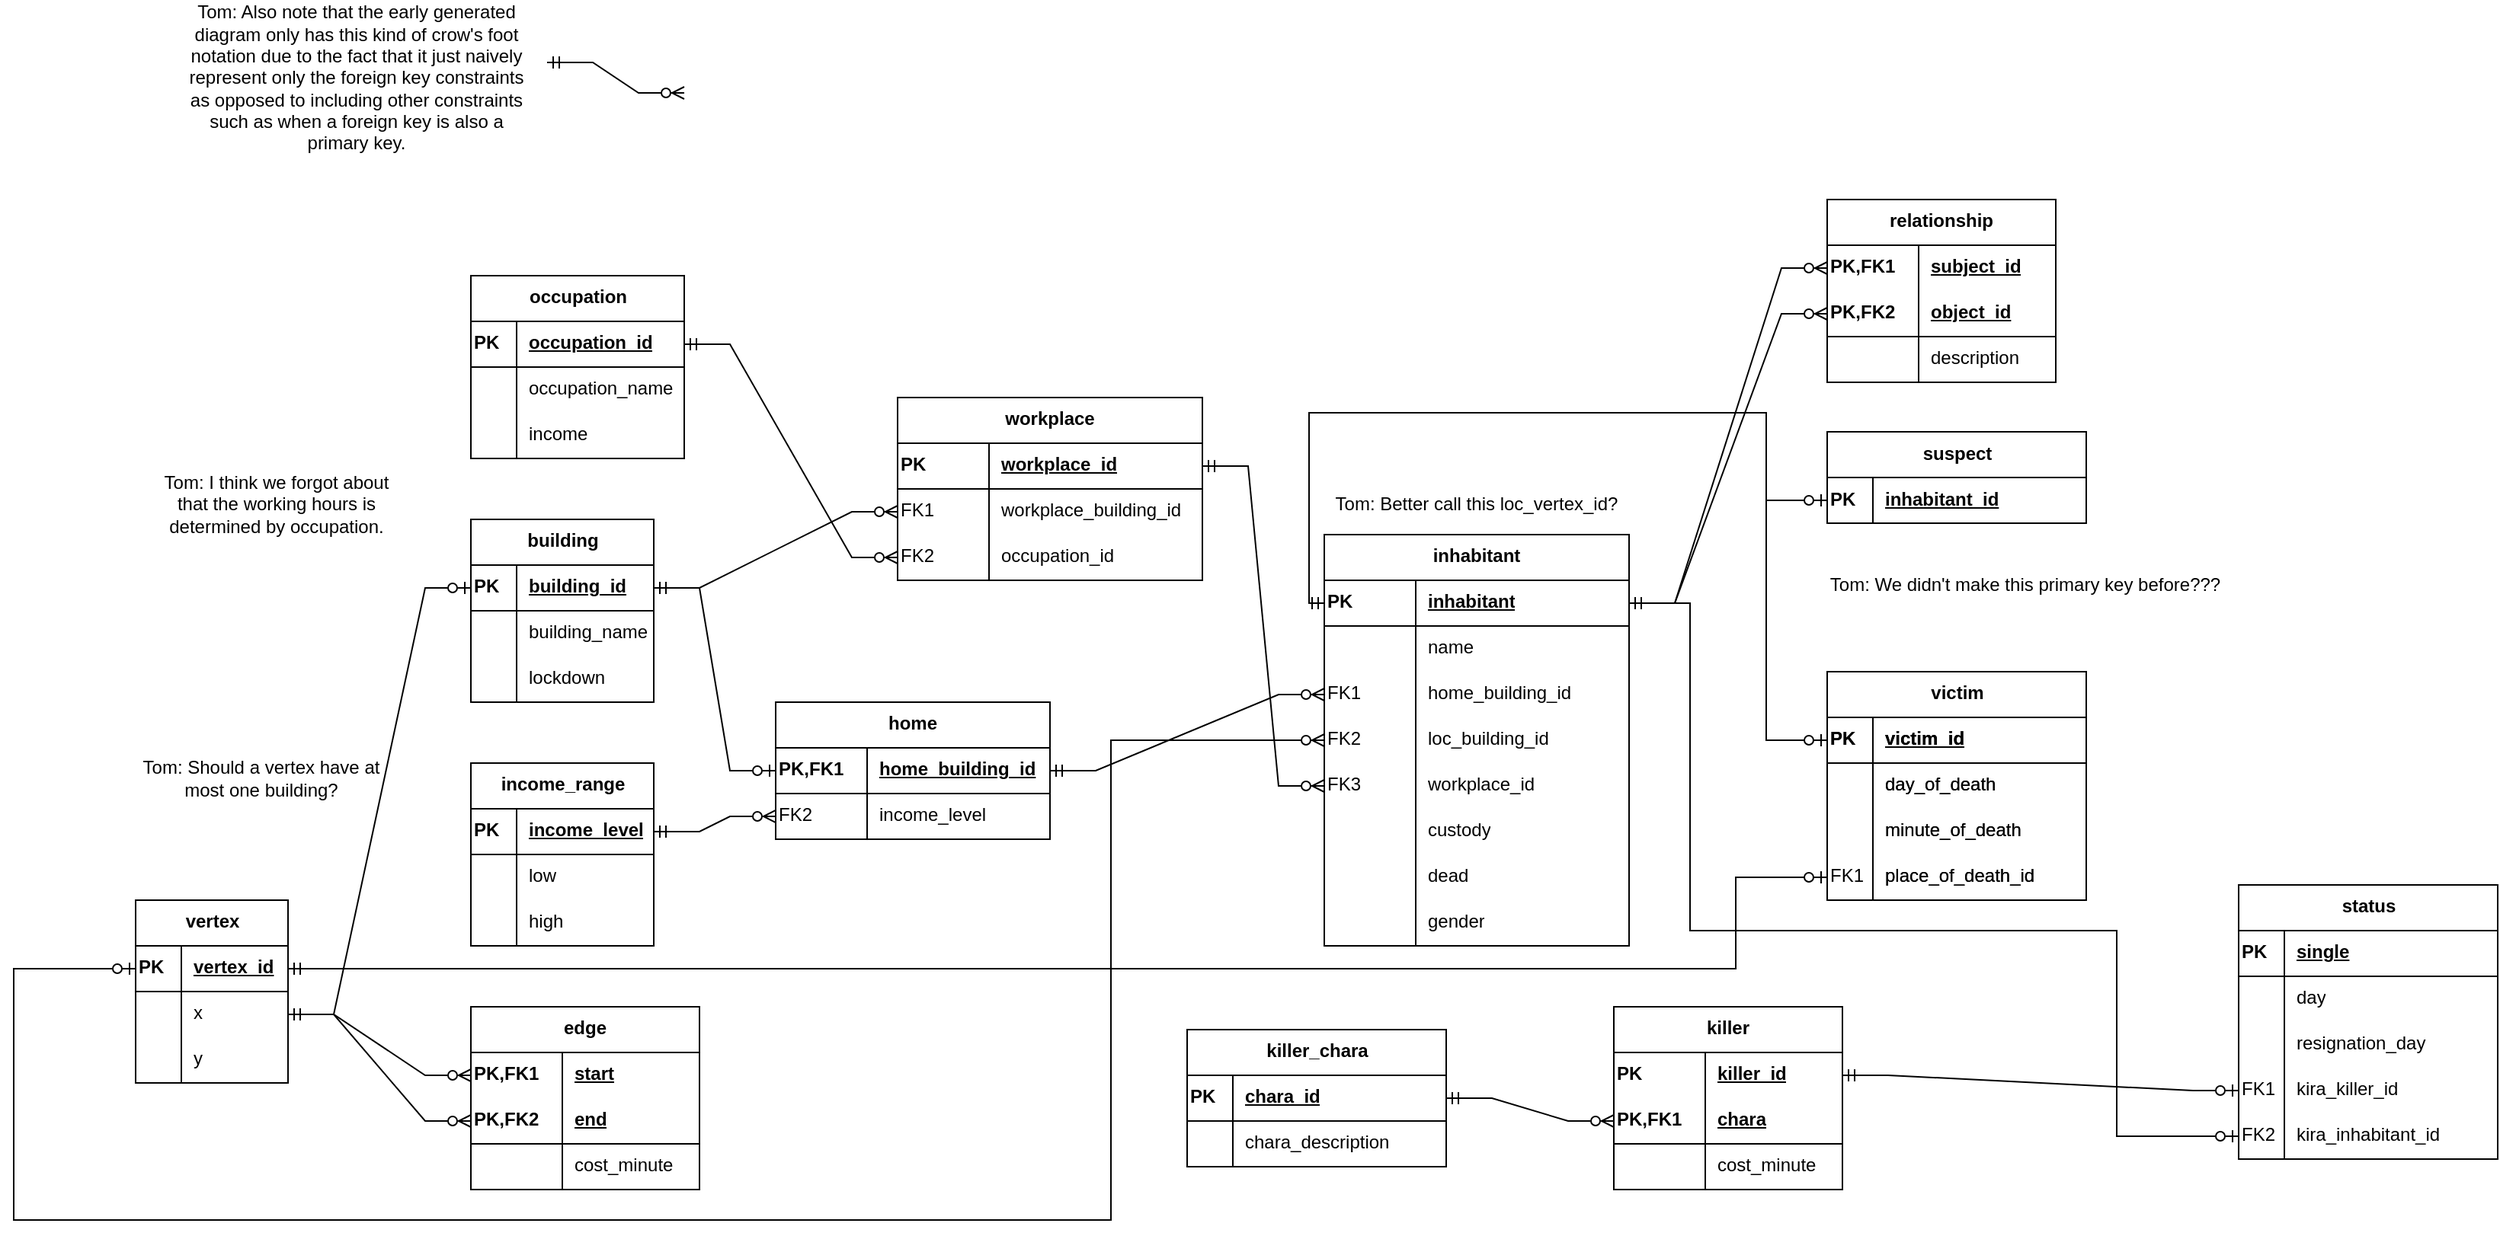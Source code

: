 <mxfile version="22.1.3" type="github">
  <diagram name="Page-1" id="a7904f86-f2b4-8e86-fa97-74104820619b">
    <mxGraphModel dx="3468" dy="1230" grid="1" gridSize="10" guides="1" tooltips="1" connect="1" arrows="1" fold="1" page="1" pageScale="1" pageWidth="1100" pageHeight="850" background="none" math="0" shadow="0">
      <root>
        <mxCell id="0" />
        <mxCell id="1" parent="0" />
        <mxCell id="mOd07g0bFqgFP3B_NyHc-6" value="" style="edgeStyle=entityRelationEdgeStyle;fontSize=12;html=1;endArrow=ERzeroToMany;startArrow=ERmandOne;rounded=0;exitX=1;exitY=0.5;exitDx=0;exitDy=0;entryX=0;entryY=0.5;entryDx=0;entryDy=0;" edge="1" parent="1" source="mOd07g0bFqgFP3B_NyHc-37" target="mOd07g0bFqgFP3B_NyHc-47">
          <mxGeometry width="100" height="100" relative="1" as="geometry">
            <mxPoint x="120" y="680" as="sourcePoint" />
            <mxPoint x="240" y="750" as="targetPoint" />
          </mxGeometry>
        </mxCell>
        <mxCell id="mOd07g0bFqgFP3B_NyHc-8" value="Tom: Should a vertex have at most one building?" style="text;html=1;strokeColor=none;fillColor=none;align=center;verticalAlign=middle;whiteSpace=wrap;rounded=0;" vertex="1" parent="1">
          <mxGeometry x="20" y="510" width="165" height="40" as="geometry" />
        </mxCell>
        <mxCell id="mOd07g0bFqgFP3B_NyHc-10" value="" style="edgeStyle=entityRelationEdgeStyle;fontSize=12;html=1;endArrow=ERzeroToOne;startArrow=ERmandOne;rounded=0;entryX=0;entryY=0.5;entryDx=0;entryDy=0;exitX=1;exitY=0.5;exitDx=0;exitDy=0;" edge="1" parent="1" source="mOd07g0bFqgFP3B_NyHc-37" target="mOd07g0bFqgFP3B_NyHc-60">
          <mxGeometry width="100" height="100" relative="1" as="geometry">
            <mxPoint x="120" y="680" as="sourcePoint" />
            <mxPoint x="240" y="480.0" as="targetPoint" />
          </mxGeometry>
        </mxCell>
        <mxCell id="mOd07g0bFqgFP3B_NyHc-14" value="Tom: Also note that the early generated diagram only has this kind of crow&#39;s foot notation due to the fact that it just naively represent only the foreign key constraints as opposed to including other constraints such as when a foreign key is also a primary key." style="text;html=1;strokeColor=none;fillColor=none;align=center;verticalAlign=middle;whiteSpace=wrap;rounded=0;" vertex="1" parent="1">
          <mxGeometry x="50" y="20" width="230" height="100" as="geometry" />
        </mxCell>
        <mxCell id="mOd07g0bFqgFP3B_NyHc-15" value="" style="edgeStyle=entityRelationEdgeStyle;fontSize=12;html=1;endArrow=ERzeroToMany;startArrow=ERmandOne;rounded=0;" edge="1" parent="1">
          <mxGeometry width="100" height="100" relative="1" as="geometry">
            <mxPoint x="290" y="60" as="sourcePoint" />
            <mxPoint x="380" y="80" as="targetPoint" />
            <Array as="points">
              <mxPoint x="350" y="80" />
            </Array>
          </mxGeometry>
        </mxCell>
        <mxCell id="mOd07g0bFqgFP3B_NyHc-18" value="" style="edgeStyle=entityRelationEdgeStyle;fontSize=12;html=1;endArrow=ERzeroToOne;startArrow=ERmandOne;rounded=0;exitX=1;exitY=0.5;exitDx=0;exitDy=0;entryX=0;entryY=0.5;entryDx=0;entryDy=0;" edge="1" parent="1" source="mOd07g0bFqgFP3B_NyHc-60" target="mOd07g0bFqgFP3B_NyHc-103">
          <mxGeometry width="100" height="100" relative="1" as="geometry">
            <mxPoint x="360" y="480.0" as="sourcePoint" />
            <mxPoint x="450" y="519.9" as="targetPoint" />
          </mxGeometry>
        </mxCell>
        <mxCell id="mOd07g0bFqgFP3B_NyHc-19" value="" style="edgeStyle=entityRelationEdgeStyle;fontSize=12;html=1;endArrow=ERzeroToMany;startArrow=ERmandOne;rounded=0;exitX=1;exitY=0.5;exitDx=0;exitDy=0;entryX=0;entryY=0.5;entryDx=0;entryDy=0;" edge="1" parent="1" source="mOd07g0bFqgFP3B_NyHc-37" target="mOd07g0bFqgFP3B_NyHc-50">
          <mxGeometry width="100" height="100" relative="1" as="geometry">
            <mxPoint x="120.0" y="681" as="sourcePoint" />
            <mxPoint x="240" y="764.4" as="targetPoint" />
            <Array as="points">
              <mxPoint x="210" y="780" />
            </Array>
          </mxGeometry>
        </mxCell>
        <mxCell id="mOd07g0bFqgFP3B_NyHc-20" value="" style="edgeStyle=entityRelationEdgeStyle;fontSize=12;html=1;endArrow=ERzeroToMany;startArrow=ERmandOne;rounded=0;exitX=1;exitY=0.5;exitDx=0;exitDy=0;entryX=0;entryY=0.5;entryDx=0;entryDy=0;" edge="1" parent="1" source="mOd07g0bFqgFP3B_NyHc-70" target="mOd07g0bFqgFP3B_NyHc-106">
          <mxGeometry width="100" height="100" relative="1" as="geometry">
            <mxPoint x="360" y="620" as="sourcePoint" />
            <mxPoint x="450" y="533.2" as="targetPoint" />
            <Array as="points">
              <mxPoint x="440" y="340" />
              <mxPoint x="440" y="340" />
              <mxPoint x="430" y="330" />
            </Array>
          </mxGeometry>
        </mxCell>
        <mxCell id="mOd07g0bFqgFP3B_NyHc-23" value="Tom: I think we forgot about that the working hours is determined by occupation." style="text;html=1;strokeColor=none;fillColor=none;align=center;verticalAlign=middle;whiteSpace=wrap;rounded=0;" vertex="1" parent="1">
          <mxGeometry x="30" y="330" width="165" height="40" as="geometry" />
        </mxCell>
        <mxCell id="mOd07g0bFqgFP3B_NyHc-33" value="vertex" style="shape=table;startSize=30;container=1;collapsible=1;childLayout=tableLayout;fixedRows=1;rowLines=0;fontStyle=1;align=center;resizeLast=1;html=1;rounded=0;shadow=0;labelBackgroundColor=none;comic=0;strokeColor=default;strokeWidth=1;verticalAlign=top;fontFamily=Helvetica;fontSize=12;fontColor=default;fillColor=default;" vertex="1" parent="1">
          <mxGeometry x="20" y="610" width="100" height="120" as="geometry" />
        </mxCell>
        <mxCell id="mOd07g0bFqgFP3B_NyHc-34" value="" style="shape=tableRow;horizontal=0;startSize=0;swimlaneHead=0;swimlaneBody=0;fillColor=none;collapsible=0;dropTarget=0;points=[[0,0.5],[1,0.5]];portConstraint=eastwest;top=0;left=0;right=0;bottom=1;rounded=0;shadow=0;labelBackgroundColor=none;comic=0;strokeColor=default;strokeWidth=1;align=left;verticalAlign=top;fontFamily=Helvetica;fontSize=12;fontColor=default;html=1;" vertex="1" parent="mOd07g0bFqgFP3B_NyHc-33">
          <mxGeometry y="30" width="100" height="30" as="geometry" />
        </mxCell>
        <mxCell id="mOd07g0bFqgFP3B_NyHc-35" value="PK" style="shape=partialRectangle;connectable=0;fillColor=none;top=0;left=0;bottom=0;right=0;fontStyle=1;overflow=hidden;whiteSpace=wrap;html=1;rounded=0;shadow=0;labelBackgroundColor=none;comic=0;strokeColor=default;strokeWidth=1;align=left;verticalAlign=top;fontFamily=Helvetica;fontSize=12;fontColor=default;" vertex="1" parent="mOd07g0bFqgFP3B_NyHc-34">
          <mxGeometry width="30" height="30" as="geometry">
            <mxRectangle width="30" height="30" as="alternateBounds" />
          </mxGeometry>
        </mxCell>
        <mxCell id="mOd07g0bFqgFP3B_NyHc-36" value="vertex_id" style="shape=partialRectangle;connectable=0;fillColor=none;top=0;left=0;bottom=0;right=0;align=left;spacingLeft=6;fontStyle=5;overflow=hidden;whiteSpace=wrap;html=1;rounded=0;shadow=0;labelBackgroundColor=none;comic=0;strokeColor=default;strokeWidth=1;verticalAlign=top;fontFamily=Helvetica;fontSize=12;fontColor=default;" vertex="1" parent="mOd07g0bFqgFP3B_NyHc-34">
          <mxGeometry x="30" width="70" height="30" as="geometry">
            <mxRectangle width="70" height="30" as="alternateBounds" />
          </mxGeometry>
        </mxCell>
        <mxCell id="mOd07g0bFqgFP3B_NyHc-37" value="" style="shape=tableRow;horizontal=0;startSize=0;swimlaneHead=0;swimlaneBody=0;fillColor=none;collapsible=0;dropTarget=0;points=[[0,0.5],[1,0.5]];portConstraint=eastwest;top=0;left=0;right=0;bottom=0;rounded=0;shadow=0;labelBackgroundColor=none;comic=0;strokeColor=default;strokeWidth=1;align=left;verticalAlign=top;fontFamily=Helvetica;fontSize=12;fontColor=default;html=1;" vertex="1" parent="mOd07g0bFqgFP3B_NyHc-33">
          <mxGeometry y="60" width="100" height="30" as="geometry" />
        </mxCell>
        <mxCell id="mOd07g0bFqgFP3B_NyHc-38" value="" style="shape=partialRectangle;connectable=0;fillColor=none;top=0;left=0;bottom=0;right=0;editable=1;overflow=hidden;whiteSpace=wrap;html=1;rounded=0;shadow=0;labelBackgroundColor=none;comic=0;strokeColor=default;strokeWidth=1;align=left;verticalAlign=top;fontFamily=Helvetica;fontSize=12;fontColor=default;" vertex="1" parent="mOd07g0bFqgFP3B_NyHc-37">
          <mxGeometry width="30" height="30" as="geometry">
            <mxRectangle width="30" height="30" as="alternateBounds" />
          </mxGeometry>
        </mxCell>
        <mxCell id="mOd07g0bFqgFP3B_NyHc-39" value="x" style="shape=partialRectangle;connectable=0;fillColor=none;top=0;left=0;bottom=0;right=0;align=left;spacingLeft=6;overflow=hidden;whiteSpace=wrap;html=1;rounded=0;shadow=0;labelBackgroundColor=none;comic=0;strokeColor=default;strokeWidth=1;verticalAlign=top;fontFamily=Helvetica;fontSize=12;fontColor=default;" vertex="1" parent="mOd07g0bFqgFP3B_NyHc-37">
          <mxGeometry x="30" width="70" height="30" as="geometry">
            <mxRectangle width="70" height="30" as="alternateBounds" />
          </mxGeometry>
        </mxCell>
        <mxCell id="mOd07g0bFqgFP3B_NyHc-40" value="" style="shape=tableRow;horizontal=0;startSize=0;swimlaneHead=0;swimlaneBody=0;fillColor=none;collapsible=0;dropTarget=0;points=[[0,0.5],[1,0.5]];portConstraint=eastwest;top=0;left=0;right=0;bottom=0;rounded=0;shadow=0;labelBackgroundColor=none;comic=0;strokeColor=default;strokeWidth=1;align=left;verticalAlign=top;fontFamily=Helvetica;fontSize=12;fontColor=default;html=1;" vertex="1" parent="mOd07g0bFqgFP3B_NyHc-33">
          <mxGeometry y="90" width="100" height="30" as="geometry" />
        </mxCell>
        <mxCell id="mOd07g0bFqgFP3B_NyHc-41" value="" style="shape=partialRectangle;connectable=0;fillColor=none;top=0;left=0;bottom=0;right=0;editable=1;overflow=hidden;whiteSpace=wrap;html=1;rounded=0;shadow=0;labelBackgroundColor=none;comic=0;strokeColor=default;strokeWidth=1;align=left;verticalAlign=top;fontFamily=Helvetica;fontSize=12;fontColor=default;" vertex="1" parent="mOd07g0bFqgFP3B_NyHc-40">
          <mxGeometry width="30" height="30" as="geometry">
            <mxRectangle width="30" height="30" as="alternateBounds" />
          </mxGeometry>
        </mxCell>
        <mxCell id="mOd07g0bFqgFP3B_NyHc-42" value="y" style="shape=partialRectangle;connectable=0;fillColor=none;top=0;left=0;bottom=0;right=0;align=left;spacingLeft=6;overflow=hidden;whiteSpace=wrap;html=1;rounded=0;shadow=0;labelBackgroundColor=none;comic=0;strokeColor=default;strokeWidth=1;verticalAlign=top;fontFamily=Helvetica;fontSize=12;fontColor=default;" vertex="1" parent="mOd07g0bFqgFP3B_NyHc-40">
          <mxGeometry x="30" width="70" height="30" as="geometry">
            <mxRectangle width="70" height="30" as="alternateBounds" />
          </mxGeometry>
        </mxCell>
        <mxCell id="mOd07g0bFqgFP3B_NyHc-46" value="edge" style="shape=table;startSize=30;container=1;collapsible=1;childLayout=tableLayout;fixedRows=1;rowLines=0;fontStyle=1;align=center;resizeLast=1;html=1;whiteSpace=wrap;rounded=0;shadow=0;labelBackgroundColor=none;comic=0;strokeColor=default;strokeWidth=1;verticalAlign=top;fontFamily=Helvetica;fontSize=12;fontColor=default;fillColor=default;" vertex="1" parent="1">
          <mxGeometry x="240" y="680" width="150" height="120" as="geometry" />
        </mxCell>
        <mxCell id="mOd07g0bFqgFP3B_NyHc-47" value="" style="shape=tableRow;horizontal=0;startSize=0;swimlaneHead=0;swimlaneBody=0;fillColor=none;collapsible=0;dropTarget=0;points=[[0,0.5],[1,0.5]];portConstraint=eastwest;top=0;left=0;right=0;bottom=0;html=1;rounded=0;shadow=0;labelBackgroundColor=none;comic=0;strokeColor=default;strokeWidth=1;align=left;verticalAlign=top;fontFamily=Helvetica;fontSize=12;fontColor=default;" vertex="1" parent="mOd07g0bFqgFP3B_NyHc-46">
          <mxGeometry y="30" width="150" height="30" as="geometry" />
        </mxCell>
        <mxCell id="mOd07g0bFqgFP3B_NyHc-48" value="PK,FK1" style="shape=partialRectangle;connectable=0;fillColor=none;top=0;left=0;bottom=0;right=0;fontStyle=1;overflow=hidden;html=1;whiteSpace=wrap;rounded=0;shadow=0;labelBackgroundColor=none;comic=0;strokeColor=default;strokeWidth=1;align=left;verticalAlign=top;fontFamily=Helvetica;fontSize=12;fontColor=default;" vertex="1" parent="mOd07g0bFqgFP3B_NyHc-47">
          <mxGeometry width="60" height="30" as="geometry">
            <mxRectangle width="60" height="30" as="alternateBounds" />
          </mxGeometry>
        </mxCell>
        <mxCell id="mOd07g0bFqgFP3B_NyHc-49" value="start" style="shape=partialRectangle;connectable=0;fillColor=none;top=0;left=0;bottom=0;right=0;align=left;spacingLeft=6;fontStyle=5;overflow=hidden;html=1;whiteSpace=wrap;rounded=0;shadow=0;labelBackgroundColor=none;comic=0;strokeColor=default;strokeWidth=1;verticalAlign=top;fontFamily=Helvetica;fontSize=12;fontColor=default;" vertex="1" parent="mOd07g0bFqgFP3B_NyHc-47">
          <mxGeometry x="60" width="90" height="30" as="geometry">
            <mxRectangle width="90" height="30" as="alternateBounds" />
          </mxGeometry>
        </mxCell>
        <mxCell id="mOd07g0bFqgFP3B_NyHc-50" value="" style="shape=tableRow;horizontal=0;startSize=0;swimlaneHead=0;swimlaneBody=0;fillColor=none;collapsible=0;dropTarget=0;points=[[0,0.5],[1,0.5]];portConstraint=eastwest;top=0;left=0;right=0;bottom=1;html=1;rounded=0;shadow=0;labelBackgroundColor=none;comic=0;strokeColor=default;strokeWidth=1;align=left;verticalAlign=top;fontFamily=Helvetica;fontSize=12;fontColor=default;" vertex="1" parent="mOd07g0bFqgFP3B_NyHc-46">
          <mxGeometry y="60" width="150" height="30" as="geometry" />
        </mxCell>
        <mxCell id="mOd07g0bFqgFP3B_NyHc-51" value="PK,FK2" style="shape=partialRectangle;connectable=0;fillColor=none;top=0;left=0;bottom=0;right=0;fontStyle=1;overflow=hidden;html=1;whiteSpace=wrap;rounded=0;shadow=0;labelBackgroundColor=none;comic=0;strokeColor=default;strokeWidth=1;align=left;verticalAlign=top;fontFamily=Helvetica;fontSize=12;fontColor=default;" vertex="1" parent="mOd07g0bFqgFP3B_NyHc-50">
          <mxGeometry width="60" height="30" as="geometry">
            <mxRectangle width="60" height="30" as="alternateBounds" />
          </mxGeometry>
        </mxCell>
        <mxCell id="mOd07g0bFqgFP3B_NyHc-52" value="end" style="shape=partialRectangle;connectable=0;fillColor=none;top=0;left=0;bottom=0;right=0;align=left;spacingLeft=6;fontStyle=5;overflow=hidden;html=1;whiteSpace=wrap;rounded=0;shadow=0;labelBackgroundColor=none;comic=0;strokeColor=default;strokeWidth=1;verticalAlign=top;fontFamily=Helvetica;fontSize=12;fontColor=default;" vertex="1" parent="mOd07g0bFqgFP3B_NyHc-50">
          <mxGeometry x="60" width="90" height="30" as="geometry">
            <mxRectangle width="90" height="30" as="alternateBounds" />
          </mxGeometry>
        </mxCell>
        <mxCell id="mOd07g0bFqgFP3B_NyHc-53" value="" style="shape=tableRow;horizontal=0;startSize=0;swimlaneHead=0;swimlaneBody=0;fillColor=none;collapsible=0;dropTarget=0;points=[[0,0.5],[1,0.5]];portConstraint=eastwest;top=0;left=0;right=0;bottom=0;html=1;rounded=0;shadow=0;labelBackgroundColor=none;comic=0;strokeColor=default;strokeWidth=1;align=left;verticalAlign=top;fontFamily=Helvetica;fontSize=12;fontColor=default;" vertex="1" parent="mOd07g0bFqgFP3B_NyHc-46">
          <mxGeometry y="90" width="150" height="30" as="geometry" />
        </mxCell>
        <mxCell id="mOd07g0bFqgFP3B_NyHc-54" value="" style="shape=partialRectangle;connectable=0;fillColor=none;top=0;left=0;bottom=0;right=0;editable=1;overflow=hidden;html=1;whiteSpace=wrap;rounded=0;shadow=0;labelBackgroundColor=none;comic=0;strokeColor=default;strokeWidth=1;align=left;verticalAlign=top;fontFamily=Helvetica;fontSize=12;fontColor=default;" vertex="1" parent="mOd07g0bFqgFP3B_NyHc-53">
          <mxGeometry width="60" height="30" as="geometry">
            <mxRectangle width="60" height="30" as="alternateBounds" />
          </mxGeometry>
        </mxCell>
        <mxCell id="mOd07g0bFqgFP3B_NyHc-55" value="cost_minute" style="shape=partialRectangle;connectable=0;fillColor=none;top=0;left=0;bottom=0;right=0;align=left;spacingLeft=6;overflow=hidden;html=1;whiteSpace=wrap;rounded=0;shadow=0;labelBackgroundColor=none;comic=0;strokeColor=default;strokeWidth=1;verticalAlign=top;fontFamily=Helvetica;fontSize=12;fontColor=default;" vertex="1" parent="mOd07g0bFqgFP3B_NyHc-53">
          <mxGeometry x="60" width="90" height="30" as="geometry">
            <mxRectangle width="90" height="30" as="alternateBounds" />
          </mxGeometry>
        </mxCell>
        <mxCell id="mOd07g0bFqgFP3B_NyHc-59" value="building" style="shape=table;startSize=30;container=1;collapsible=1;childLayout=tableLayout;fixedRows=1;rowLines=0;fontStyle=1;align=center;resizeLast=1;html=1;rounded=0;shadow=0;labelBackgroundColor=none;comic=0;strokeColor=default;strokeWidth=1;verticalAlign=top;fontFamily=Helvetica;fontSize=12;fontColor=default;fillColor=default;" vertex="1" parent="1">
          <mxGeometry x="240" y="360" width="120" height="120" as="geometry" />
        </mxCell>
        <mxCell id="mOd07g0bFqgFP3B_NyHc-60" value="" style="shape=tableRow;horizontal=0;startSize=0;swimlaneHead=0;swimlaneBody=0;fillColor=none;collapsible=0;dropTarget=0;points=[[0,0.5],[1,0.5]];portConstraint=eastwest;top=0;left=0;right=0;bottom=1;rounded=0;shadow=0;labelBackgroundColor=none;comic=0;strokeColor=default;strokeWidth=1;align=left;verticalAlign=top;fontFamily=Helvetica;fontSize=12;fontColor=default;html=1;" vertex="1" parent="mOd07g0bFqgFP3B_NyHc-59">
          <mxGeometry y="30" width="120" height="30" as="geometry" />
        </mxCell>
        <mxCell id="mOd07g0bFqgFP3B_NyHc-61" value="PK" style="shape=partialRectangle;connectable=0;fillColor=none;top=0;left=0;bottom=0;right=0;fontStyle=1;overflow=hidden;whiteSpace=wrap;html=1;rounded=0;shadow=0;labelBackgroundColor=none;comic=0;strokeColor=default;strokeWidth=1;align=left;verticalAlign=top;fontFamily=Helvetica;fontSize=12;fontColor=default;" vertex="1" parent="mOd07g0bFqgFP3B_NyHc-60">
          <mxGeometry width="30" height="30" as="geometry">
            <mxRectangle width="30" height="30" as="alternateBounds" />
          </mxGeometry>
        </mxCell>
        <mxCell id="mOd07g0bFqgFP3B_NyHc-62" value="building_id" style="shape=partialRectangle;connectable=0;fillColor=none;top=0;left=0;bottom=0;right=0;align=left;spacingLeft=6;fontStyle=5;overflow=hidden;whiteSpace=wrap;html=1;rounded=0;shadow=0;labelBackgroundColor=none;comic=0;strokeColor=default;strokeWidth=1;verticalAlign=top;fontFamily=Helvetica;fontSize=12;fontColor=default;" vertex="1" parent="mOd07g0bFqgFP3B_NyHc-60">
          <mxGeometry x="30" width="90" height="30" as="geometry">
            <mxRectangle width="90" height="30" as="alternateBounds" />
          </mxGeometry>
        </mxCell>
        <mxCell id="mOd07g0bFqgFP3B_NyHc-63" value="" style="shape=tableRow;horizontal=0;startSize=0;swimlaneHead=0;swimlaneBody=0;fillColor=none;collapsible=0;dropTarget=0;points=[[0,0.5],[1,0.5]];portConstraint=eastwest;top=0;left=0;right=0;bottom=0;rounded=0;shadow=0;labelBackgroundColor=none;comic=0;strokeColor=default;strokeWidth=1;align=left;verticalAlign=top;fontFamily=Helvetica;fontSize=12;fontColor=default;html=1;" vertex="1" parent="mOd07g0bFqgFP3B_NyHc-59">
          <mxGeometry y="60" width="120" height="30" as="geometry" />
        </mxCell>
        <mxCell id="mOd07g0bFqgFP3B_NyHc-64" value="" style="shape=partialRectangle;connectable=0;fillColor=none;top=0;left=0;bottom=0;right=0;editable=1;overflow=hidden;whiteSpace=wrap;html=1;rounded=0;shadow=0;labelBackgroundColor=none;comic=0;strokeColor=default;strokeWidth=1;align=left;verticalAlign=top;fontFamily=Helvetica;fontSize=12;fontColor=default;" vertex="1" parent="mOd07g0bFqgFP3B_NyHc-63">
          <mxGeometry width="30" height="30" as="geometry">
            <mxRectangle width="30" height="30" as="alternateBounds" />
          </mxGeometry>
        </mxCell>
        <mxCell id="mOd07g0bFqgFP3B_NyHc-65" value="building_name" style="shape=partialRectangle;connectable=0;fillColor=none;top=0;left=0;bottom=0;right=0;align=left;spacingLeft=6;overflow=hidden;whiteSpace=wrap;html=1;rounded=0;shadow=0;labelBackgroundColor=none;comic=0;strokeColor=default;strokeWidth=1;verticalAlign=top;fontFamily=Helvetica;fontSize=12;fontColor=default;" vertex="1" parent="mOd07g0bFqgFP3B_NyHc-63">
          <mxGeometry x="30" width="90" height="30" as="geometry">
            <mxRectangle width="90" height="30" as="alternateBounds" />
          </mxGeometry>
        </mxCell>
        <mxCell id="mOd07g0bFqgFP3B_NyHc-66" value="" style="shape=tableRow;horizontal=0;startSize=0;swimlaneHead=0;swimlaneBody=0;fillColor=none;collapsible=0;dropTarget=0;points=[[0,0.5],[1,0.5]];portConstraint=eastwest;top=0;left=0;right=0;bottom=0;rounded=0;shadow=0;labelBackgroundColor=none;comic=0;strokeColor=default;strokeWidth=1;align=left;verticalAlign=top;fontFamily=Helvetica;fontSize=12;fontColor=default;html=1;" vertex="1" parent="mOd07g0bFqgFP3B_NyHc-59">
          <mxGeometry y="90" width="120" height="30" as="geometry" />
        </mxCell>
        <mxCell id="mOd07g0bFqgFP3B_NyHc-67" value="" style="shape=partialRectangle;connectable=0;fillColor=none;top=0;left=0;bottom=0;right=0;editable=1;overflow=hidden;whiteSpace=wrap;html=1;rounded=0;shadow=0;labelBackgroundColor=none;comic=0;strokeColor=default;strokeWidth=1;align=left;verticalAlign=top;fontFamily=Helvetica;fontSize=12;fontColor=default;" vertex="1" parent="mOd07g0bFqgFP3B_NyHc-66">
          <mxGeometry width="30" height="30" as="geometry">
            <mxRectangle width="30" height="30" as="alternateBounds" />
          </mxGeometry>
        </mxCell>
        <mxCell id="mOd07g0bFqgFP3B_NyHc-68" value="lockdown" style="shape=partialRectangle;connectable=0;fillColor=none;top=0;left=0;bottom=0;right=0;align=left;spacingLeft=6;overflow=hidden;whiteSpace=wrap;html=1;rounded=0;shadow=0;labelBackgroundColor=none;comic=0;strokeColor=default;strokeWidth=1;verticalAlign=top;fontFamily=Helvetica;fontSize=12;fontColor=default;" vertex="1" parent="mOd07g0bFqgFP3B_NyHc-66">
          <mxGeometry x="30" width="90" height="30" as="geometry">
            <mxRectangle width="90" height="30" as="alternateBounds" />
          </mxGeometry>
        </mxCell>
        <mxCell id="mOd07g0bFqgFP3B_NyHc-69" value="income_range" style="shape=table;startSize=30;container=1;collapsible=1;childLayout=tableLayout;fixedRows=1;rowLines=0;fontStyle=1;align=center;resizeLast=1;html=1;rounded=0;shadow=0;labelBackgroundColor=none;comic=0;strokeColor=default;strokeWidth=1;verticalAlign=top;fontFamily=Helvetica;fontSize=12;fontColor=default;fillColor=default;" vertex="1" parent="1">
          <mxGeometry x="240" y="520" width="120" height="120" as="geometry" />
        </mxCell>
        <mxCell id="mOd07g0bFqgFP3B_NyHc-70" value="" style="shape=tableRow;horizontal=0;startSize=0;swimlaneHead=0;swimlaneBody=0;fillColor=none;collapsible=0;dropTarget=0;points=[[0,0.5],[1,0.5]];portConstraint=eastwest;top=0;left=0;right=0;bottom=1;rounded=0;shadow=0;labelBackgroundColor=none;comic=0;strokeColor=default;strokeWidth=1;align=left;verticalAlign=top;fontFamily=Helvetica;fontSize=12;fontColor=default;html=1;" vertex="1" parent="mOd07g0bFqgFP3B_NyHc-69">
          <mxGeometry y="30" width="120" height="30" as="geometry" />
        </mxCell>
        <mxCell id="mOd07g0bFqgFP3B_NyHc-71" value="PK" style="shape=partialRectangle;connectable=0;fillColor=none;top=0;left=0;bottom=0;right=0;fontStyle=1;overflow=hidden;whiteSpace=wrap;html=1;rounded=0;shadow=0;labelBackgroundColor=none;comic=0;strokeColor=default;strokeWidth=1;align=left;verticalAlign=top;fontFamily=Helvetica;fontSize=12;fontColor=default;" vertex="1" parent="mOd07g0bFqgFP3B_NyHc-70">
          <mxGeometry width="30" height="30" as="geometry">
            <mxRectangle width="30" height="30" as="alternateBounds" />
          </mxGeometry>
        </mxCell>
        <mxCell id="mOd07g0bFqgFP3B_NyHc-72" value="income_level" style="shape=partialRectangle;connectable=0;fillColor=none;top=0;left=0;bottom=0;right=0;align=left;spacingLeft=6;fontStyle=5;overflow=hidden;whiteSpace=wrap;html=1;rounded=0;shadow=0;labelBackgroundColor=none;comic=0;strokeColor=default;strokeWidth=1;verticalAlign=top;fontFamily=Helvetica;fontSize=12;fontColor=default;" vertex="1" parent="mOd07g0bFqgFP3B_NyHc-70">
          <mxGeometry x="30" width="90" height="30" as="geometry">
            <mxRectangle width="90" height="30" as="alternateBounds" />
          </mxGeometry>
        </mxCell>
        <mxCell id="mOd07g0bFqgFP3B_NyHc-73" value="" style="shape=tableRow;horizontal=0;startSize=0;swimlaneHead=0;swimlaneBody=0;fillColor=none;collapsible=0;dropTarget=0;points=[[0,0.5],[1,0.5]];portConstraint=eastwest;top=0;left=0;right=0;bottom=0;rounded=0;shadow=0;labelBackgroundColor=none;comic=0;strokeColor=default;strokeWidth=1;align=left;verticalAlign=top;fontFamily=Helvetica;fontSize=12;fontColor=default;html=1;" vertex="1" parent="mOd07g0bFqgFP3B_NyHc-69">
          <mxGeometry y="60" width="120" height="30" as="geometry" />
        </mxCell>
        <mxCell id="mOd07g0bFqgFP3B_NyHc-74" value="" style="shape=partialRectangle;connectable=0;fillColor=none;top=0;left=0;bottom=0;right=0;editable=1;overflow=hidden;whiteSpace=wrap;html=1;rounded=0;shadow=0;labelBackgroundColor=none;comic=0;strokeColor=default;strokeWidth=1;align=left;verticalAlign=top;fontFamily=Helvetica;fontSize=12;fontColor=default;" vertex="1" parent="mOd07g0bFqgFP3B_NyHc-73">
          <mxGeometry width="30" height="30" as="geometry">
            <mxRectangle width="30" height="30" as="alternateBounds" />
          </mxGeometry>
        </mxCell>
        <mxCell id="mOd07g0bFqgFP3B_NyHc-75" value="low" style="shape=partialRectangle;connectable=0;fillColor=none;top=0;left=0;bottom=0;right=0;align=left;spacingLeft=6;overflow=hidden;whiteSpace=wrap;html=1;rounded=0;shadow=0;labelBackgroundColor=none;comic=0;strokeColor=default;strokeWidth=1;verticalAlign=top;fontFamily=Helvetica;fontSize=12;fontColor=default;" vertex="1" parent="mOd07g0bFqgFP3B_NyHc-73">
          <mxGeometry x="30" width="90" height="30" as="geometry">
            <mxRectangle width="90" height="30" as="alternateBounds" />
          </mxGeometry>
        </mxCell>
        <mxCell id="mOd07g0bFqgFP3B_NyHc-76" value="" style="shape=tableRow;horizontal=0;startSize=0;swimlaneHead=0;swimlaneBody=0;fillColor=none;collapsible=0;dropTarget=0;points=[[0,0.5],[1,0.5]];portConstraint=eastwest;top=0;left=0;right=0;bottom=0;rounded=0;shadow=0;labelBackgroundColor=none;comic=0;strokeColor=default;strokeWidth=1;align=left;verticalAlign=top;fontFamily=Helvetica;fontSize=12;fontColor=default;html=1;" vertex="1" parent="mOd07g0bFqgFP3B_NyHc-69">
          <mxGeometry y="90" width="120" height="30" as="geometry" />
        </mxCell>
        <mxCell id="mOd07g0bFqgFP3B_NyHc-77" value="" style="shape=partialRectangle;connectable=0;fillColor=none;top=0;left=0;bottom=0;right=0;editable=1;overflow=hidden;whiteSpace=wrap;html=1;rounded=0;shadow=0;labelBackgroundColor=none;comic=0;strokeColor=default;strokeWidth=1;align=left;verticalAlign=top;fontFamily=Helvetica;fontSize=12;fontColor=default;" vertex="1" parent="mOd07g0bFqgFP3B_NyHc-76">
          <mxGeometry width="30" height="30" as="geometry">
            <mxRectangle width="30" height="30" as="alternateBounds" />
          </mxGeometry>
        </mxCell>
        <mxCell id="mOd07g0bFqgFP3B_NyHc-78" value="high" style="shape=partialRectangle;connectable=0;fillColor=none;top=0;left=0;bottom=0;right=0;align=left;spacingLeft=6;overflow=hidden;whiteSpace=wrap;html=1;rounded=0;shadow=0;labelBackgroundColor=none;comic=0;strokeColor=default;strokeWidth=1;verticalAlign=top;fontFamily=Helvetica;fontSize=12;fontColor=default;" vertex="1" parent="mOd07g0bFqgFP3B_NyHc-76">
          <mxGeometry x="30" width="90" height="30" as="geometry">
            <mxRectangle width="90" height="30" as="alternateBounds" />
          </mxGeometry>
        </mxCell>
        <mxCell id="mOd07g0bFqgFP3B_NyHc-79" value="occupation" style="shape=table;startSize=30;container=1;collapsible=1;childLayout=tableLayout;fixedRows=1;rowLines=0;fontStyle=1;align=center;resizeLast=1;html=1;rounded=0;shadow=0;labelBackgroundColor=none;comic=0;strokeColor=default;strokeWidth=1;verticalAlign=top;fontFamily=Helvetica;fontSize=12;fontColor=default;fillColor=default;" vertex="1" parent="1">
          <mxGeometry x="240" y="200" width="140" height="120" as="geometry" />
        </mxCell>
        <mxCell id="mOd07g0bFqgFP3B_NyHc-80" value="" style="shape=tableRow;horizontal=0;startSize=0;swimlaneHead=0;swimlaneBody=0;fillColor=none;collapsible=0;dropTarget=0;points=[[0,0.5],[1,0.5]];portConstraint=eastwest;top=0;left=0;right=0;bottom=1;rounded=0;shadow=0;labelBackgroundColor=none;comic=0;strokeColor=default;strokeWidth=1;align=left;verticalAlign=top;fontFamily=Helvetica;fontSize=12;fontColor=default;html=1;" vertex="1" parent="mOd07g0bFqgFP3B_NyHc-79">
          <mxGeometry y="30" width="140" height="30" as="geometry" />
        </mxCell>
        <mxCell id="mOd07g0bFqgFP3B_NyHc-81" value="PK" style="shape=partialRectangle;connectable=0;fillColor=none;top=0;left=0;bottom=0;right=0;fontStyle=1;overflow=hidden;whiteSpace=wrap;html=1;rounded=0;shadow=0;labelBackgroundColor=none;comic=0;strokeColor=default;strokeWidth=1;align=left;verticalAlign=top;fontFamily=Helvetica;fontSize=12;fontColor=default;" vertex="1" parent="mOd07g0bFqgFP3B_NyHc-80">
          <mxGeometry width="30" height="30" as="geometry">
            <mxRectangle width="30" height="30" as="alternateBounds" />
          </mxGeometry>
        </mxCell>
        <mxCell id="mOd07g0bFqgFP3B_NyHc-82" value="occupation_id" style="shape=partialRectangle;connectable=0;fillColor=none;top=0;left=0;bottom=0;right=0;align=left;spacingLeft=6;fontStyle=5;overflow=hidden;whiteSpace=wrap;html=1;rounded=0;shadow=0;labelBackgroundColor=none;comic=0;strokeColor=default;strokeWidth=1;verticalAlign=top;fontFamily=Helvetica;fontSize=12;fontColor=default;" vertex="1" parent="mOd07g0bFqgFP3B_NyHc-80">
          <mxGeometry x="30" width="110" height="30" as="geometry">
            <mxRectangle width="110" height="30" as="alternateBounds" />
          </mxGeometry>
        </mxCell>
        <mxCell id="mOd07g0bFqgFP3B_NyHc-83" value="" style="shape=tableRow;horizontal=0;startSize=0;swimlaneHead=0;swimlaneBody=0;fillColor=none;collapsible=0;dropTarget=0;points=[[0,0.5],[1,0.5]];portConstraint=eastwest;top=0;left=0;right=0;bottom=0;rounded=0;shadow=0;labelBackgroundColor=none;comic=0;strokeColor=default;strokeWidth=1;align=left;verticalAlign=top;fontFamily=Helvetica;fontSize=12;fontColor=default;html=1;" vertex="1" parent="mOd07g0bFqgFP3B_NyHc-79">
          <mxGeometry y="60" width="140" height="30" as="geometry" />
        </mxCell>
        <mxCell id="mOd07g0bFqgFP3B_NyHc-84" value="" style="shape=partialRectangle;connectable=0;fillColor=none;top=0;left=0;bottom=0;right=0;editable=1;overflow=hidden;whiteSpace=wrap;html=1;rounded=0;shadow=0;labelBackgroundColor=none;comic=0;strokeColor=default;strokeWidth=1;align=left;verticalAlign=top;fontFamily=Helvetica;fontSize=12;fontColor=default;" vertex="1" parent="mOd07g0bFqgFP3B_NyHc-83">
          <mxGeometry width="30" height="30" as="geometry">
            <mxRectangle width="30" height="30" as="alternateBounds" />
          </mxGeometry>
        </mxCell>
        <mxCell id="mOd07g0bFqgFP3B_NyHc-85" value="occupation_name" style="shape=partialRectangle;connectable=0;fillColor=none;top=0;left=0;bottom=0;right=0;align=left;spacingLeft=6;overflow=hidden;whiteSpace=wrap;html=1;rounded=0;shadow=0;labelBackgroundColor=none;comic=0;strokeColor=default;strokeWidth=1;verticalAlign=top;fontFamily=Helvetica;fontSize=12;fontColor=default;" vertex="1" parent="mOd07g0bFqgFP3B_NyHc-83">
          <mxGeometry x="30" width="110" height="30" as="geometry">
            <mxRectangle width="110" height="30" as="alternateBounds" />
          </mxGeometry>
        </mxCell>
        <mxCell id="mOd07g0bFqgFP3B_NyHc-86" value="" style="shape=tableRow;horizontal=0;startSize=0;swimlaneHead=0;swimlaneBody=0;fillColor=none;collapsible=0;dropTarget=0;points=[[0,0.5],[1,0.5]];portConstraint=eastwest;top=0;left=0;right=0;bottom=0;rounded=0;shadow=0;labelBackgroundColor=none;comic=0;strokeColor=default;strokeWidth=1;align=left;verticalAlign=top;fontFamily=Helvetica;fontSize=12;fontColor=default;html=1;" vertex="1" parent="mOd07g0bFqgFP3B_NyHc-79">
          <mxGeometry y="90" width="140" height="30" as="geometry" />
        </mxCell>
        <mxCell id="mOd07g0bFqgFP3B_NyHc-87" value="" style="shape=partialRectangle;connectable=0;fillColor=none;top=0;left=0;bottom=0;right=0;editable=1;overflow=hidden;whiteSpace=wrap;html=1;rounded=0;shadow=0;labelBackgroundColor=none;comic=0;strokeColor=default;strokeWidth=1;align=left;verticalAlign=top;fontFamily=Helvetica;fontSize=12;fontColor=default;" vertex="1" parent="mOd07g0bFqgFP3B_NyHc-86">
          <mxGeometry width="30" height="30" as="geometry">
            <mxRectangle width="30" height="30" as="alternateBounds" />
          </mxGeometry>
        </mxCell>
        <mxCell id="mOd07g0bFqgFP3B_NyHc-88" value="income" style="shape=partialRectangle;connectable=0;fillColor=none;top=0;left=0;bottom=0;right=0;align=left;spacingLeft=6;overflow=hidden;whiteSpace=wrap;html=1;rounded=0;shadow=0;labelBackgroundColor=none;comic=0;strokeColor=default;strokeWidth=1;verticalAlign=top;fontFamily=Helvetica;fontSize=12;fontColor=default;" vertex="1" parent="mOd07g0bFqgFP3B_NyHc-86">
          <mxGeometry x="30" width="110" height="30" as="geometry">
            <mxRectangle width="110" height="30" as="alternateBounds" />
          </mxGeometry>
        </mxCell>
        <mxCell id="mOd07g0bFqgFP3B_NyHc-99" value="home" style="shape=table;startSize=30;container=1;collapsible=1;childLayout=tableLayout;fixedRows=1;rowLines=0;fontStyle=1;align=center;resizeLast=1;html=1;whiteSpace=wrap;rounded=0;shadow=0;labelBackgroundColor=none;comic=0;strokeColor=default;strokeWidth=1;verticalAlign=top;fontFamily=Helvetica;fontSize=12;fontColor=default;fillColor=default;" vertex="1" parent="1">
          <mxGeometry x="440" y="480" width="180" height="90" as="geometry" />
        </mxCell>
        <mxCell id="mOd07g0bFqgFP3B_NyHc-103" value="" style="shape=tableRow;horizontal=0;startSize=0;swimlaneHead=0;swimlaneBody=0;fillColor=none;collapsible=0;dropTarget=0;points=[[0,0.5],[1,0.5]];portConstraint=eastwest;top=0;left=0;right=0;bottom=1;html=1;rounded=0;shadow=0;labelBackgroundColor=none;comic=0;strokeColor=default;strokeWidth=1;align=left;verticalAlign=top;fontFamily=Helvetica;fontSize=12;fontColor=default;" vertex="1" parent="mOd07g0bFqgFP3B_NyHc-99">
          <mxGeometry y="30" width="180" height="30" as="geometry" />
        </mxCell>
        <mxCell id="mOd07g0bFqgFP3B_NyHc-104" value="PK,FK1" style="shape=partialRectangle;connectable=0;fillColor=none;top=0;left=0;bottom=0;right=0;fontStyle=1;overflow=hidden;html=1;whiteSpace=wrap;rounded=0;shadow=0;labelBackgroundColor=none;comic=0;strokeColor=default;strokeWidth=1;align=left;verticalAlign=top;fontFamily=Helvetica;fontSize=12;fontColor=default;" vertex="1" parent="mOd07g0bFqgFP3B_NyHc-103">
          <mxGeometry width="60" height="30" as="geometry">
            <mxRectangle width="60" height="30" as="alternateBounds" />
          </mxGeometry>
        </mxCell>
        <mxCell id="mOd07g0bFqgFP3B_NyHc-105" value="home_building_id" style="shape=partialRectangle;connectable=0;fillColor=none;top=0;left=0;bottom=0;right=0;align=left;spacingLeft=6;fontStyle=5;overflow=hidden;html=1;whiteSpace=wrap;rounded=0;shadow=0;labelBackgroundColor=none;comic=0;strokeColor=default;strokeWidth=1;verticalAlign=top;fontFamily=Helvetica;fontSize=12;fontColor=default;" vertex="1" parent="mOd07g0bFqgFP3B_NyHc-103">
          <mxGeometry x="60" width="120" height="30" as="geometry">
            <mxRectangle width="120" height="30" as="alternateBounds" />
          </mxGeometry>
        </mxCell>
        <mxCell id="mOd07g0bFqgFP3B_NyHc-106" value="" style="shape=tableRow;horizontal=0;startSize=0;swimlaneHead=0;swimlaneBody=0;fillColor=none;collapsible=0;dropTarget=0;points=[[0,0.5],[1,0.5]];portConstraint=eastwest;top=0;left=0;right=0;bottom=0;html=1;rounded=0;shadow=0;labelBackgroundColor=none;comic=0;strokeColor=default;strokeWidth=1;align=left;verticalAlign=top;fontFamily=Helvetica;fontSize=12;fontColor=default;" vertex="1" parent="mOd07g0bFqgFP3B_NyHc-99">
          <mxGeometry y="60" width="180" height="30" as="geometry" />
        </mxCell>
        <mxCell id="mOd07g0bFqgFP3B_NyHc-107" value="FK2" style="shape=partialRectangle;connectable=0;fillColor=none;top=0;left=0;bottom=0;right=0;editable=1;overflow=hidden;html=1;whiteSpace=wrap;rounded=0;shadow=0;labelBackgroundColor=none;comic=0;strokeColor=default;strokeWidth=1;align=left;verticalAlign=top;fontFamily=Helvetica;fontSize=12;fontColor=default;" vertex="1" parent="mOd07g0bFqgFP3B_NyHc-106">
          <mxGeometry width="60" height="30" as="geometry">
            <mxRectangle width="60" height="30" as="alternateBounds" />
          </mxGeometry>
        </mxCell>
        <mxCell id="mOd07g0bFqgFP3B_NyHc-108" value="income_level" style="shape=partialRectangle;connectable=0;fillColor=none;top=0;left=0;bottom=0;right=0;align=left;spacingLeft=6;overflow=hidden;html=1;whiteSpace=wrap;rounded=0;shadow=0;labelBackgroundColor=none;comic=0;strokeColor=default;strokeWidth=1;verticalAlign=top;fontFamily=Helvetica;fontSize=12;fontColor=default;" vertex="1" parent="mOd07g0bFqgFP3B_NyHc-106">
          <mxGeometry x="60" width="120" height="30" as="geometry">
            <mxRectangle width="120" height="30" as="alternateBounds" />
          </mxGeometry>
        </mxCell>
        <mxCell id="mOd07g0bFqgFP3B_NyHc-112" value="workplace" style="shape=table;startSize=30;container=1;collapsible=1;childLayout=tableLayout;fixedRows=1;rowLines=0;fontStyle=1;align=center;resizeLast=1;html=1;whiteSpace=wrap;rounded=0;shadow=0;labelBackgroundColor=none;comic=0;strokeColor=default;strokeWidth=1;verticalAlign=top;fontFamily=Helvetica;fontSize=12;fontColor=default;fillColor=default;" vertex="1" parent="1">
          <mxGeometry x="520" y="280" width="200" height="120" as="geometry" />
        </mxCell>
        <mxCell id="mOd07g0bFqgFP3B_NyHc-113" value="" style="shape=tableRow;horizontal=0;startSize=0;swimlaneHead=0;swimlaneBody=0;fillColor=none;collapsible=0;dropTarget=0;points=[[0,0.5],[1,0.5]];portConstraint=eastwest;top=0;left=0;right=0;bottom=1;html=1;rounded=0;shadow=0;labelBackgroundColor=none;comic=0;strokeColor=default;strokeWidth=1;align=left;verticalAlign=top;fontFamily=Helvetica;fontSize=12;fontColor=default;" vertex="1" parent="mOd07g0bFqgFP3B_NyHc-112">
          <mxGeometry y="30" width="200" height="30" as="geometry" />
        </mxCell>
        <mxCell id="mOd07g0bFqgFP3B_NyHc-114" value="PK" style="shape=partialRectangle;connectable=0;fillColor=none;top=0;left=0;bottom=0;right=0;fontStyle=1;overflow=hidden;html=1;whiteSpace=wrap;rounded=0;shadow=0;labelBackgroundColor=none;comic=0;strokeColor=default;strokeWidth=1;align=left;verticalAlign=top;fontFamily=Helvetica;fontSize=12;fontColor=default;" vertex="1" parent="mOd07g0bFqgFP3B_NyHc-113">
          <mxGeometry width="60" height="30" as="geometry">
            <mxRectangle width="60" height="30" as="alternateBounds" />
          </mxGeometry>
        </mxCell>
        <mxCell id="mOd07g0bFqgFP3B_NyHc-115" value="workplace_id" style="shape=partialRectangle;connectable=0;fillColor=none;top=0;left=0;bottom=0;right=0;align=left;spacingLeft=6;fontStyle=5;overflow=hidden;html=1;whiteSpace=wrap;rounded=0;shadow=0;labelBackgroundColor=none;comic=0;strokeColor=default;strokeWidth=1;verticalAlign=top;fontFamily=Helvetica;fontSize=12;fontColor=default;" vertex="1" parent="mOd07g0bFqgFP3B_NyHc-113">
          <mxGeometry x="60" width="140" height="30" as="geometry">
            <mxRectangle width="140" height="30" as="alternateBounds" />
          </mxGeometry>
        </mxCell>
        <mxCell id="mOd07g0bFqgFP3B_NyHc-116" value="" style="shape=tableRow;horizontal=0;startSize=0;swimlaneHead=0;swimlaneBody=0;fillColor=none;collapsible=0;dropTarget=0;points=[[0,0.5],[1,0.5]];portConstraint=eastwest;top=0;left=0;right=0;bottom=0;html=1;rounded=0;shadow=0;labelBackgroundColor=none;comic=0;strokeColor=default;strokeWidth=1;align=left;verticalAlign=top;fontFamily=Helvetica;fontSize=12;fontColor=default;" vertex="1" parent="mOd07g0bFqgFP3B_NyHc-112">
          <mxGeometry y="60" width="200" height="30" as="geometry" />
        </mxCell>
        <mxCell id="mOd07g0bFqgFP3B_NyHc-117" value="&lt;span style=&quot;font-weight: normal;&quot;&gt;FK1&lt;/span&gt;" style="shape=partialRectangle;connectable=0;fillColor=none;top=0;left=0;bottom=0;right=0;editable=1;overflow=hidden;html=1;whiteSpace=wrap;rounded=0;shadow=0;labelBackgroundColor=none;comic=0;strokeColor=default;strokeWidth=1;align=left;verticalAlign=top;fontFamily=Helvetica;fontSize=12;fontColor=default;fontStyle=1" vertex="1" parent="mOd07g0bFqgFP3B_NyHc-116">
          <mxGeometry width="60" height="30" as="geometry">
            <mxRectangle width="60" height="30" as="alternateBounds" />
          </mxGeometry>
        </mxCell>
        <mxCell id="mOd07g0bFqgFP3B_NyHc-118" value="workplace_building_id" style="shape=partialRectangle;connectable=0;fillColor=none;top=0;left=0;bottom=0;right=0;align=left;spacingLeft=6;overflow=hidden;html=1;whiteSpace=wrap;rounded=0;shadow=0;labelBackgroundColor=none;comic=0;strokeColor=default;strokeWidth=1;verticalAlign=top;fontFamily=Helvetica;fontSize=12;fontColor=default;" vertex="1" parent="mOd07g0bFqgFP3B_NyHc-116">
          <mxGeometry x="60" width="140" height="30" as="geometry">
            <mxRectangle width="140" height="30" as="alternateBounds" />
          </mxGeometry>
        </mxCell>
        <mxCell id="mOd07g0bFqgFP3B_NyHc-120" style="shape=tableRow;horizontal=0;startSize=0;swimlaneHead=0;swimlaneBody=0;fillColor=none;collapsible=0;dropTarget=0;points=[[0,0.5],[1,0.5]];portConstraint=eastwest;top=0;left=0;right=0;bottom=0;html=1;rounded=0;shadow=0;labelBackgroundColor=none;comic=0;strokeColor=default;strokeWidth=1;align=left;verticalAlign=top;fontFamily=Helvetica;fontSize=12;fontColor=default;" vertex="1" parent="mOd07g0bFqgFP3B_NyHc-112">
          <mxGeometry y="90" width="200" height="30" as="geometry" />
        </mxCell>
        <mxCell id="mOd07g0bFqgFP3B_NyHc-121" value="FK2" style="shape=partialRectangle;connectable=0;fillColor=none;top=0;left=0;bottom=0;right=0;editable=1;overflow=hidden;html=1;whiteSpace=wrap;rounded=0;shadow=0;labelBackgroundColor=none;comic=0;strokeColor=default;strokeWidth=1;align=left;verticalAlign=top;fontFamily=Helvetica;fontSize=12;fontColor=default;" vertex="1" parent="mOd07g0bFqgFP3B_NyHc-120">
          <mxGeometry width="60" height="30" as="geometry">
            <mxRectangle width="60" height="30" as="alternateBounds" />
          </mxGeometry>
        </mxCell>
        <mxCell id="mOd07g0bFqgFP3B_NyHc-122" value="occupation_id" style="shape=partialRectangle;connectable=0;fillColor=none;top=0;left=0;bottom=0;right=0;align=left;spacingLeft=6;overflow=hidden;html=1;whiteSpace=wrap;rounded=0;shadow=0;labelBackgroundColor=none;comic=0;strokeColor=default;strokeWidth=1;verticalAlign=top;fontFamily=Helvetica;fontSize=12;fontColor=default;" vertex="1" parent="mOd07g0bFqgFP3B_NyHc-120">
          <mxGeometry x="60" width="140" height="30" as="geometry">
            <mxRectangle width="140" height="30" as="alternateBounds" />
          </mxGeometry>
        </mxCell>
        <mxCell id="mOd07g0bFqgFP3B_NyHc-126" value="" style="edgeStyle=entityRelationEdgeStyle;fontSize=12;html=1;endArrow=ERzeroToMany;startArrow=ERmandOne;rounded=0;exitX=1;exitY=0.5;exitDx=0;exitDy=0;entryX=0;entryY=0.5;entryDx=0;entryDy=0;" edge="1" parent="1" source="mOd07g0bFqgFP3B_NyHc-80" target="mOd07g0bFqgFP3B_NyHc-120">
          <mxGeometry width="100" height="100" relative="1" as="geometry">
            <mxPoint x="390" y="240" as="sourcePoint" />
            <mxPoint x="470" y="230" as="targetPoint" />
            <Array as="points">
              <mxPoint x="470" y="15" />
              <mxPoint x="470" y="15" />
              <mxPoint x="460" y="5" />
            </Array>
          </mxGeometry>
        </mxCell>
        <mxCell id="mOd07g0bFqgFP3B_NyHc-127" value="" style="edgeStyle=entityRelationEdgeStyle;fontSize=12;html=1;endArrow=ERzeroToMany;startArrow=ERmandOne;rounded=0;exitX=1;exitY=0.5;exitDx=0;exitDy=0;entryX=0;entryY=0.5;entryDx=0;entryDy=0;" edge="1" parent="1" source="mOd07g0bFqgFP3B_NyHc-60" target="mOd07g0bFqgFP3B_NyHc-116">
          <mxGeometry width="100" height="100" relative="1" as="geometry">
            <mxPoint x="400" y="355" as="sourcePoint" />
            <mxPoint x="540" y="495" as="targetPoint" />
            <Array as="points">
              <mxPoint x="490" y="125" />
              <mxPoint x="490" y="125" />
              <mxPoint x="480" y="115" />
            </Array>
          </mxGeometry>
        </mxCell>
        <mxCell id="mOd07g0bFqgFP3B_NyHc-128" value="killer_chara" style="shape=table;startSize=30;container=1;collapsible=1;childLayout=tableLayout;fixedRows=1;rowLines=0;fontStyle=1;align=center;resizeLast=1;html=1;rounded=0;shadow=0;labelBackgroundColor=none;comic=0;strokeColor=default;strokeWidth=1;verticalAlign=top;fontFamily=Helvetica;fontSize=12;fontColor=default;fillColor=default;" vertex="1" parent="1">
          <mxGeometry x="710" y="695" width="170" height="90" as="geometry" />
        </mxCell>
        <mxCell id="mOd07g0bFqgFP3B_NyHc-129" value="" style="shape=tableRow;horizontal=0;startSize=0;swimlaneHead=0;swimlaneBody=0;fillColor=none;collapsible=0;dropTarget=0;points=[[0,0.5],[1,0.5]];portConstraint=eastwest;top=0;left=0;right=0;bottom=1;rounded=0;shadow=0;labelBackgroundColor=none;comic=0;strokeColor=default;strokeWidth=1;align=left;verticalAlign=top;fontFamily=Helvetica;fontSize=12;fontColor=default;html=1;" vertex="1" parent="mOd07g0bFqgFP3B_NyHc-128">
          <mxGeometry y="30" width="170" height="30" as="geometry" />
        </mxCell>
        <mxCell id="mOd07g0bFqgFP3B_NyHc-130" value="PK" style="shape=partialRectangle;connectable=0;fillColor=none;top=0;left=0;bottom=0;right=0;fontStyle=1;overflow=hidden;whiteSpace=wrap;html=1;rounded=0;shadow=0;labelBackgroundColor=none;comic=0;strokeColor=default;strokeWidth=1;align=left;verticalAlign=top;fontFamily=Helvetica;fontSize=12;fontColor=default;" vertex="1" parent="mOd07g0bFqgFP3B_NyHc-129">
          <mxGeometry width="30" height="30" as="geometry">
            <mxRectangle width="30" height="30" as="alternateBounds" />
          </mxGeometry>
        </mxCell>
        <mxCell id="mOd07g0bFqgFP3B_NyHc-131" value="chara_id" style="shape=partialRectangle;connectable=0;fillColor=none;top=0;left=0;bottom=0;right=0;align=left;spacingLeft=6;fontStyle=5;overflow=hidden;whiteSpace=wrap;html=1;rounded=0;shadow=0;labelBackgroundColor=none;comic=0;strokeColor=default;strokeWidth=1;verticalAlign=top;fontFamily=Helvetica;fontSize=12;fontColor=default;" vertex="1" parent="mOd07g0bFqgFP3B_NyHc-129">
          <mxGeometry x="30" width="140" height="30" as="geometry">
            <mxRectangle width="140" height="30" as="alternateBounds" />
          </mxGeometry>
        </mxCell>
        <mxCell id="mOd07g0bFqgFP3B_NyHc-132" value="" style="shape=tableRow;horizontal=0;startSize=0;swimlaneHead=0;swimlaneBody=0;fillColor=none;collapsible=0;dropTarget=0;points=[[0,0.5],[1,0.5]];portConstraint=eastwest;top=0;left=0;right=0;bottom=0;rounded=0;shadow=0;labelBackgroundColor=none;comic=0;strokeColor=default;strokeWidth=1;align=left;verticalAlign=top;fontFamily=Helvetica;fontSize=12;fontColor=default;html=1;" vertex="1" parent="mOd07g0bFqgFP3B_NyHc-128">
          <mxGeometry y="60" width="170" height="30" as="geometry" />
        </mxCell>
        <mxCell id="mOd07g0bFqgFP3B_NyHc-133" value="" style="shape=partialRectangle;connectable=0;fillColor=none;top=0;left=0;bottom=0;right=0;editable=1;overflow=hidden;whiteSpace=wrap;html=1;rounded=0;shadow=0;labelBackgroundColor=none;comic=0;strokeColor=default;strokeWidth=1;align=left;verticalAlign=top;fontFamily=Helvetica;fontSize=12;fontColor=default;" vertex="1" parent="mOd07g0bFqgFP3B_NyHc-132">
          <mxGeometry width="30" height="30" as="geometry">
            <mxRectangle width="30" height="30" as="alternateBounds" />
          </mxGeometry>
        </mxCell>
        <mxCell id="mOd07g0bFqgFP3B_NyHc-134" value="chara_description" style="shape=partialRectangle;connectable=0;fillColor=none;top=0;left=0;bottom=0;right=0;align=left;spacingLeft=6;overflow=hidden;whiteSpace=wrap;html=1;rounded=0;shadow=0;labelBackgroundColor=none;comic=0;strokeColor=default;strokeWidth=1;verticalAlign=top;fontFamily=Helvetica;fontSize=12;fontColor=default;" vertex="1" parent="mOd07g0bFqgFP3B_NyHc-132">
          <mxGeometry x="30" width="140" height="30" as="geometry">
            <mxRectangle width="140" height="30" as="alternateBounds" />
          </mxGeometry>
        </mxCell>
        <mxCell id="mOd07g0bFqgFP3B_NyHc-138" value="inhabitant" style="shape=table;startSize=30;container=1;collapsible=1;childLayout=tableLayout;fixedRows=1;rowLines=0;fontStyle=1;align=center;resizeLast=1;html=1;whiteSpace=wrap;rounded=0;shadow=0;labelBackgroundColor=none;comic=0;strokeColor=default;strokeWidth=1;verticalAlign=top;fontFamily=Helvetica;fontSize=12;fontColor=default;fillColor=default;" vertex="1" parent="1">
          <mxGeometry x="800" y="370" width="200" height="270" as="geometry" />
        </mxCell>
        <mxCell id="mOd07g0bFqgFP3B_NyHc-139" value="" style="shape=tableRow;horizontal=0;startSize=0;swimlaneHead=0;swimlaneBody=0;fillColor=none;collapsible=0;dropTarget=0;points=[[0,0.5],[1,0.5]];portConstraint=eastwest;top=0;left=0;right=0;bottom=1;html=1;rounded=0;shadow=0;labelBackgroundColor=none;comic=0;strokeColor=default;strokeWidth=1;align=left;verticalAlign=top;fontFamily=Helvetica;fontSize=12;fontColor=default;" vertex="1" parent="mOd07g0bFqgFP3B_NyHc-138">
          <mxGeometry y="30" width="200" height="30" as="geometry" />
        </mxCell>
        <mxCell id="mOd07g0bFqgFP3B_NyHc-140" value="PK" style="shape=partialRectangle;connectable=0;fillColor=none;top=0;left=0;bottom=0;right=0;fontStyle=1;overflow=hidden;html=1;whiteSpace=wrap;rounded=0;shadow=0;labelBackgroundColor=none;comic=0;strokeColor=default;strokeWidth=1;align=left;verticalAlign=top;fontFamily=Helvetica;fontSize=12;fontColor=default;" vertex="1" parent="mOd07g0bFqgFP3B_NyHc-139">
          <mxGeometry width="60" height="30" as="geometry">
            <mxRectangle width="60" height="30" as="alternateBounds" />
          </mxGeometry>
        </mxCell>
        <mxCell id="mOd07g0bFqgFP3B_NyHc-141" value="inhabitant" style="shape=partialRectangle;connectable=0;fillColor=none;top=0;left=0;bottom=0;right=0;align=left;spacingLeft=6;fontStyle=5;overflow=hidden;html=1;whiteSpace=wrap;rounded=0;shadow=0;labelBackgroundColor=none;comic=0;strokeColor=default;strokeWidth=1;verticalAlign=top;fontFamily=Helvetica;fontSize=12;fontColor=default;" vertex="1" parent="mOd07g0bFqgFP3B_NyHc-139">
          <mxGeometry x="60" width="140" height="30" as="geometry">
            <mxRectangle width="140" height="30" as="alternateBounds" />
          </mxGeometry>
        </mxCell>
        <mxCell id="mOd07g0bFqgFP3B_NyHc-142" value="" style="shape=tableRow;horizontal=0;startSize=0;swimlaneHead=0;swimlaneBody=0;fillColor=none;collapsible=0;dropTarget=0;points=[[0,0.5],[1,0.5]];portConstraint=eastwest;top=0;left=0;right=0;bottom=0;html=1;rounded=0;shadow=0;labelBackgroundColor=none;comic=0;strokeColor=default;strokeWidth=1;align=left;verticalAlign=top;fontFamily=Helvetica;fontSize=12;fontColor=default;" vertex="1" parent="mOd07g0bFqgFP3B_NyHc-138">
          <mxGeometry y="60" width="200" height="30" as="geometry" />
        </mxCell>
        <mxCell id="mOd07g0bFqgFP3B_NyHc-143" value="" style="shape=partialRectangle;connectable=0;fillColor=none;top=0;left=0;bottom=0;right=0;editable=1;overflow=hidden;html=1;whiteSpace=wrap;rounded=0;shadow=0;labelBackgroundColor=none;comic=0;strokeColor=default;strokeWidth=1;align=left;verticalAlign=top;fontFamily=Helvetica;fontSize=12;fontColor=default;" vertex="1" parent="mOd07g0bFqgFP3B_NyHc-142">
          <mxGeometry width="60" height="30" as="geometry">
            <mxRectangle width="60" height="30" as="alternateBounds" />
          </mxGeometry>
        </mxCell>
        <mxCell id="mOd07g0bFqgFP3B_NyHc-144" value="name" style="shape=partialRectangle;connectable=0;fillColor=none;top=0;left=0;bottom=0;right=0;align=left;spacingLeft=6;overflow=hidden;html=1;whiteSpace=wrap;rounded=0;shadow=0;labelBackgroundColor=none;comic=0;strokeColor=default;strokeWidth=1;verticalAlign=top;fontFamily=Helvetica;fontSize=12;fontColor=default;" vertex="1" parent="mOd07g0bFqgFP3B_NyHc-142">
          <mxGeometry x="60" width="140" height="30" as="geometry">
            <mxRectangle width="140" height="30" as="alternateBounds" />
          </mxGeometry>
        </mxCell>
        <mxCell id="mOd07g0bFqgFP3B_NyHc-145" style="shape=tableRow;horizontal=0;startSize=0;swimlaneHead=0;swimlaneBody=0;fillColor=none;collapsible=0;dropTarget=0;points=[[0,0.5],[1,0.5]];portConstraint=eastwest;top=0;left=0;right=0;bottom=0;html=1;rounded=0;shadow=0;labelBackgroundColor=none;comic=0;strokeColor=default;strokeWidth=1;align=left;verticalAlign=top;fontFamily=Helvetica;fontSize=12;fontColor=default;" vertex="1" parent="mOd07g0bFqgFP3B_NyHc-138">
          <mxGeometry y="90" width="200" height="30" as="geometry" />
        </mxCell>
        <mxCell id="mOd07g0bFqgFP3B_NyHc-146" value="FK1" style="shape=partialRectangle;connectable=0;fillColor=none;top=0;left=0;bottom=0;right=0;editable=1;overflow=hidden;html=1;whiteSpace=wrap;rounded=0;shadow=0;labelBackgroundColor=none;comic=0;strokeColor=default;strokeWidth=1;align=left;verticalAlign=top;fontFamily=Helvetica;fontSize=12;fontColor=default;" vertex="1" parent="mOd07g0bFqgFP3B_NyHc-145">
          <mxGeometry width="60" height="30" as="geometry">
            <mxRectangle width="60" height="30" as="alternateBounds" />
          </mxGeometry>
        </mxCell>
        <mxCell id="mOd07g0bFqgFP3B_NyHc-147" value="home_building_id" style="shape=partialRectangle;connectable=0;fillColor=none;top=0;left=0;bottom=0;right=0;align=left;spacingLeft=6;overflow=hidden;html=1;whiteSpace=wrap;rounded=0;shadow=0;labelBackgroundColor=none;comic=0;strokeColor=default;strokeWidth=1;verticalAlign=top;fontFamily=Helvetica;fontSize=12;fontColor=default;" vertex="1" parent="mOd07g0bFqgFP3B_NyHc-145">
          <mxGeometry x="60" width="140" height="30" as="geometry">
            <mxRectangle width="140" height="30" as="alternateBounds" />
          </mxGeometry>
        </mxCell>
        <mxCell id="mOd07g0bFqgFP3B_NyHc-148" style="shape=tableRow;horizontal=0;startSize=0;swimlaneHead=0;swimlaneBody=0;fillColor=none;collapsible=0;dropTarget=0;points=[[0,0.5],[1,0.5]];portConstraint=eastwest;top=0;left=0;right=0;bottom=0;html=1;rounded=0;shadow=0;labelBackgroundColor=none;comic=0;strokeColor=default;strokeWidth=1;align=left;verticalAlign=top;fontFamily=Helvetica;fontSize=12;fontColor=default;" vertex="1" parent="mOd07g0bFqgFP3B_NyHc-138">
          <mxGeometry y="120" width="200" height="30" as="geometry" />
        </mxCell>
        <mxCell id="mOd07g0bFqgFP3B_NyHc-149" value="FK2" style="shape=partialRectangle;connectable=0;fillColor=none;top=0;left=0;bottom=0;right=0;editable=1;overflow=hidden;html=1;whiteSpace=wrap;rounded=0;shadow=0;labelBackgroundColor=none;comic=0;strokeColor=default;strokeWidth=1;align=left;verticalAlign=top;fontFamily=Helvetica;fontSize=12;fontColor=default;" vertex="1" parent="mOd07g0bFqgFP3B_NyHc-148">
          <mxGeometry width="60" height="30" as="geometry">
            <mxRectangle width="60" height="30" as="alternateBounds" />
          </mxGeometry>
        </mxCell>
        <mxCell id="mOd07g0bFqgFP3B_NyHc-150" value="loc_building_id" style="shape=partialRectangle;connectable=0;fillColor=none;top=0;left=0;bottom=0;right=0;align=left;spacingLeft=6;overflow=hidden;html=1;whiteSpace=wrap;rounded=0;shadow=0;labelBackgroundColor=none;comic=0;strokeColor=default;strokeWidth=1;verticalAlign=top;fontFamily=Helvetica;fontSize=12;fontColor=default;" vertex="1" parent="mOd07g0bFqgFP3B_NyHc-148">
          <mxGeometry x="60" width="140" height="30" as="geometry">
            <mxRectangle width="140" height="30" as="alternateBounds" />
          </mxGeometry>
        </mxCell>
        <mxCell id="mOd07g0bFqgFP3B_NyHc-152" style="shape=tableRow;horizontal=0;startSize=0;swimlaneHead=0;swimlaneBody=0;fillColor=none;collapsible=0;dropTarget=0;points=[[0,0.5],[1,0.5]];portConstraint=eastwest;top=0;left=0;right=0;bottom=0;html=1;rounded=0;shadow=0;labelBackgroundColor=none;comic=0;strokeColor=default;strokeWidth=1;align=left;verticalAlign=top;fontFamily=Helvetica;fontSize=12;fontColor=default;" vertex="1" parent="mOd07g0bFqgFP3B_NyHc-138">
          <mxGeometry y="150" width="200" height="30" as="geometry" />
        </mxCell>
        <mxCell id="mOd07g0bFqgFP3B_NyHc-153" value="FK3" style="shape=partialRectangle;connectable=0;fillColor=none;top=0;left=0;bottom=0;right=0;editable=1;overflow=hidden;html=1;whiteSpace=wrap;rounded=0;shadow=0;labelBackgroundColor=none;comic=0;strokeColor=default;strokeWidth=1;align=left;verticalAlign=top;fontFamily=Helvetica;fontSize=12;fontColor=default;" vertex="1" parent="mOd07g0bFqgFP3B_NyHc-152">
          <mxGeometry width="60" height="30" as="geometry">
            <mxRectangle width="60" height="30" as="alternateBounds" />
          </mxGeometry>
        </mxCell>
        <mxCell id="mOd07g0bFqgFP3B_NyHc-154" value="workplace_id" style="shape=partialRectangle;connectable=0;fillColor=none;top=0;left=0;bottom=0;right=0;align=left;spacingLeft=6;overflow=hidden;html=1;whiteSpace=wrap;rounded=0;shadow=0;labelBackgroundColor=none;comic=0;strokeColor=default;strokeWidth=1;verticalAlign=top;fontFamily=Helvetica;fontSize=12;fontColor=default;" vertex="1" parent="mOd07g0bFqgFP3B_NyHc-152">
          <mxGeometry x="60" width="140" height="30" as="geometry">
            <mxRectangle width="140" height="30" as="alternateBounds" />
          </mxGeometry>
        </mxCell>
        <mxCell id="mOd07g0bFqgFP3B_NyHc-155" style="shape=tableRow;horizontal=0;startSize=0;swimlaneHead=0;swimlaneBody=0;fillColor=none;collapsible=0;dropTarget=0;points=[[0,0.5],[1,0.5]];portConstraint=eastwest;top=0;left=0;right=0;bottom=0;html=1;rounded=0;shadow=0;labelBackgroundColor=none;comic=0;strokeColor=default;strokeWidth=1;align=left;verticalAlign=top;fontFamily=Helvetica;fontSize=12;fontColor=default;" vertex="1" parent="mOd07g0bFqgFP3B_NyHc-138">
          <mxGeometry y="180" width="200" height="30" as="geometry" />
        </mxCell>
        <mxCell id="mOd07g0bFqgFP3B_NyHc-156" style="shape=partialRectangle;connectable=0;fillColor=none;top=0;left=0;bottom=0;right=0;editable=1;overflow=hidden;html=1;whiteSpace=wrap;rounded=0;shadow=0;labelBackgroundColor=none;comic=0;strokeColor=default;strokeWidth=1;align=left;verticalAlign=top;fontFamily=Helvetica;fontSize=12;fontColor=default;" vertex="1" parent="mOd07g0bFqgFP3B_NyHc-155">
          <mxGeometry width="60" height="30" as="geometry">
            <mxRectangle width="60" height="30" as="alternateBounds" />
          </mxGeometry>
        </mxCell>
        <mxCell id="mOd07g0bFqgFP3B_NyHc-157" value="custody" style="shape=partialRectangle;connectable=0;fillColor=none;top=0;left=0;bottom=0;right=0;align=left;spacingLeft=6;overflow=hidden;html=1;whiteSpace=wrap;rounded=0;shadow=0;labelBackgroundColor=none;comic=0;strokeColor=default;strokeWidth=1;verticalAlign=top;fontFamily=Helvetica;fontSize=12;fontColor=default;" vertex="1" parent="mOd07g0bFqgFP3B_NyHc-155">
          <mxGeometry x="60" width="140" height="30" as="geometry">
            <mxRectangle width="140" height="30" as="alternateBounds" />
          </mxGeometry>
        </mxCell>
        <mxCell id="mOd07g0bFqgFP3B_NyHc-164" style="shape=tableRow;horizontal=0;startSize=0;swimlaneHead=0;swimlaneBody=0;fillColor=none;collapsible=0;dropTarget=0;points=[[0,0.5],[1,0.5]];portConstraint=eastwest;top=0;left=0;right=0;bottom=0;html=1;rounded=0;shadow=0;labelBackgroundColor=none;comic=0;strokeColor=default;strokeWidth=1;align=left;verticalAlign=top;fontFamily=Helvetica;fontSize=12;fontColor=default;" vertex="1" parent="mOd07g0bFqgFP3B_NyHc-138">
          <mxGeometry y="210" width="200" height="30" as="geometry" />
        </mxCell>
        <mxCell id="mOd07g0bFqgFP3B_NyHc-165" style="shape=partialRectangle;connectable=0;fillColor=none;top=0;left=0;bottom=0;right=0;editable=1;overflow=hidden;html=1;whiteSpace=wrap;rounded=0;shadow=0;labelBackgroundColor=none;comic=0;strokeColor=default;strokeWidth=1;align=left;verticalAlign=top;fontFamily=Helvetica;fontSize=12;fontColor=default;" vertex="1" parent="mOd07g0bFqgFP3B_NyHc-164">
          <mxGeometry width="60" height="30" as="geometry">
            <mxRectangle width="60" height="30" as="alternateBounds" />
          </mxGeometry>
        </mxCell>
        <mxCell id="mOd07g0bFqgFP3B_NyHc-166" value="dead" style="shape=partialRectangle;connectable=0;fillColor=none;top=0;left=0;bottom=0;right=0;align=left;spacingLeft=6;overflow=hidden;html=1;whiteSpace=wrap;rounded=0;shadow=0;labelBackgroundColor=none;comic=0;strokeColor=default;strokeWidth=1;verticalAlign=top;fontFamily=Helvetica;fontSize=12;fontColor=default;" vertex="1" parent="mOd07g0bFqgFP3B_NyHc-164">
          <mxGeometry x="60" width="140" height="30" as="geometry">
            <mxRectangle width="140" height="30" as="alternateBounds" />
          </mxGeometry>
        </mxCell>
        <mxCell id="mOd07g0bFqgFP3B_NyHc-167" style="shape=tableRow;horizontal=0;startSize=0;swimlaneHead=0;swimlaneBody=0;fillColor=none;collapsible=0;dropTarget=0;points=[[0,0.5],[1,0.5]];portConstraint=eastwest;top=0;left=0;right=0;bottom=0;html=1;rounded=0;shadow=0;labelBackgroundColor=none;comic=0;strokeColor=default;strokeWidth=1;align=left;verticalAlign=top;fontFamily=Helvetica;fontSize=12;fontColor=default;" vertex="1" parent="mOd07g0bFqgFP3B_NyHc-138">
          <mxGeometry y="240" width="200" height="30" as="geometry" />
        </mxCell>
        <mxCell id="mOd07g0bFqgFP3B_NyHc-168" style="shape=partialRectangle;connectable=0;fillColor=none;top=0;left=0;bottom=0;right=0;editable=1;overflow=hidden;html=1;whiteSpace=wrap;rounded=0;shadow=0;labelBackgroundColor=none;comic=0;strokeColor=default;strokeWidth=1;align=left;verticalAlign=top;fontFamily=Helvetica;fontSize=12;fontColor=default;" vertex="1" parent="mOd07g0bFqgFP3B_NyHc-167">
          <mxGeometry width="60" height="30" as="geometry">
            <mxRectangle width="60" height="30" as="alternateBounds" />
          </mxGeometry>
        </mxCell>
        <mxCell id="mOd07g0bFqgFP3B_NyHc-169" value="gender" style="shape=partialRectangle;connectable=0;fillColor=none;top=0;left=0;bottom=0;right=0;align=left;spacingLeft=6;overflow=hidden;html=1;whiteSpace=wrap;rounded=0;shadow=0;labelBackgroundColor=none;comic=0;strokeColor=default;strokeWidth=1;verticalAlign=top;fontFamily=Helvetica;fontSize=12;fontColor=default;" vertex="1" parent="mOd07g0bFqgFP3B_NyHc-167">
          <mxGeometry x="60" width="140" height="30" as="geometry">
            <mxRectangle width="140" height="30" as="alternateBounds" />
          </mxGeometry>
        </mxCell>
        <mxCell id="mOd07g0bFqgFP3B_NyHc-151" value="Tom: Better call this&amp;nbsp;loc_vertex_id?" style="text;html=1;strokeColor=none;fillColor=none;align=center;verticalAlign=middle;whiteSpace=wrap;rounded=0;fontSize=12;fontFamily=Helvetica;fontColor=default;" vertex="1" parent="1">
          <mxGeometry x="795" y="337.5" width="210" height="25" as="geometry" />
        </mxCell>
        <mxCell id="mOd07g0bFqgFP3B_NyHc-170" value="" style="edgeStyle=entityRelationEdgeStyle;fontSize=12;html=1;endArrow=ERzeroToMany;startArrow=ERmandOne;rounded=0;exitX=1;exitY=0.5;exitDx=0;exitDy=0;entryX=0;entryY=0.5;entryDx=0;entryDy=0;" edge="1" parent="1" source="mOd07g0bFqgFP3B_NyHc-103" target="mOd07g0bFqgFP3B_NyHc-145">
          <mxGeometry width="100" height="100" relative="1" as="geometry">
            <mxPoint x="640" y="530" as="sourcePoint" />
            <mxPoint x="780" y="670" as="targetPoint" />
            <Array as="points">
              <mxPoint x="730" y="300" />
              <mxPoint x="730" y="300" />
              <mxPoint x="720" y="290" />
            </Array>
          </mxGeometry>
        </mxCell>
        <mxCell id="mOd07g0bFqgFP3B_NyHc-171" value="" style="edgeStyle=entityRelationEdgeStyle;fontSize=12;html=1;endArrow=ERzeroToMany;startArrow=ERmandOne;rounded=0;exitX=1;exitY=0.5;exitDx=0;exitDy=0;entryX=0;entryY=0.5;entryDx=0;entryDy=0;" edge="1" parent="1" source="mOd07g0bFqgFP3B_NyHc-113" target="mOd07g0bFqgFP3B_NyHc-152">
          <mxGeometry width="100" height="100" relative="1" as="geometry">
            <mxPoint x="610" y="605" as="sourcePoint" />
            <mxPoint x="790" y="555" as="targetPoint" />
            <Array as="points">
              <mxPoint x="720" y="380" />
              <mxPoint x="720" y="380" />
              <mxPoint x="710" y="370" />
            </Array>
          </mxGeometry>
        </mxCell>
        <mxCell id="mOd07g0bFqgFP3B_NyHc-174" value="" style="fontSize=12;html=1;endArrow=ERzeroToMany;startArrow=ERzeroToOne;rounded=0;fontFamily=Helvetica;fontColor=default;edgeStyle=orthogonalEdgeStyle;exitX=0;exitY=0.5;exitDx=0;exitDy=0;entryX=0;entryY=0.5;entryDx=0;entryDy=0;" edge="1" parent="1" source="mOd07g0bFqgFP3B_NyHc-34" target="mOd07g0bFqgFP3B_NyHc-148">
          <mxGeometry width="100" height="100" relative="1" as="geometry">
            <mxPoint x="30" y="770" as="sourcePoint" />
            <mxPoint x="750" y="500" as="targetPoint" />
            <Array as="points">
              <mxPoint x="-60" y="655" />
              <mxPoint x="-60" y="820" />
              <mxPoint x="660" y="820" />
              <mxPoint x="660" y="505" />
            </Array>
          </mxGeometry>
        </mxCell>
        <mxCell id="mOd07g0bFqgFP3B_NyHc-183" value="killer" style="shape=table;startSize=30;container=1;collapsible=1;childLayout=tableLayout;fixedRows=1;rowLines=0;fontStyle=1;align=center;resizeLast=1;html=1;whiteSpace=wrap;rounded=0;shadow=0;labelBackgroundColor=none;comic=0;strokeColor=default;strokeWidth=1;verticalAlign=top;fontFamily=Helvetica;fontSize=12;fontColor=default;fillColor=default;" vertex="1" parent="1">
          <mxGeometry x="990" y="680" width="150" height="120" as="geometry" />
        </mxCell>
        <mxCell id="mOd07g0bFqgFP3B_NyHc-184" value="" style="shape=tableRow;horizontal=0;startSize=0;swimlaneHead=0;swimlaneBody=0;fillColor=none;collapsible=0;dropTarget=0;points=[[0,0.5],[1,0.5]];portConstraint=eastwest;top=0;left=0;right=0;bottom=0;html=1;rounded=0;shadow=0;labelBackgroundColor=none;comic=0;strokeColor=default;strokeWidth=1;align=left;verticalAlign=top;fontFamily=Helvetica;fontSize=12;fontColor=default;" vertex="1" parent="mOd07g0bFqgFP3B_NyHc-183">
          <mxGeometry y="30" width="150" height="30" as="geometry" />
        </mxCell>
        <mxCell id="mOd07g0bFqgFP3B_NyHc-185" value="PK" style="shape=partialRectangle;connectable=0;fillColor=none;top=0;left=0;bottom=0;right=0;fontStyle=1;overflow=hidden;html=1;whiteSpace=wrap;rounded=0;shadow=0;labelBackgroundColor=none;comic=0;strokeColor=default;strokeWidth=1;align=left;verticalAlign=top;fontFamily=Helvetica;fontSize=12;fontColor=default;" vertex="1" parent="mOd07g0bFqgFP3B_NyHc-184">
          <mxGeometry width="60" height="30" as="geometry">
            <mxRectangle width="60" height="30" as="alternateBounds" />
          </mxGeometry>
        </mxCell>
        <mxCell id="mOd07g0bFqgFP3B_NyHc-186" value="killer_id" style="shape=partialRectangle;connectable=0;fillColor=none;top=0;left=0;bottom=0;right=0;align=left;spacingLeft=6;fontStyle=5;overflow=hidden;html=1;whiteSpace=wrap;rounded=0;shadow=0;labelBackgroundColor=none;comic=0;strokeColor=default;strokeWidth=1;verticalAlign=top;fontFamily=Helvetica;fontSize=12;fontColor=default;" vertex="1" parent="mOd07g0bFqgFP3B_NyHc-184">
          <mxGeometry x="60" width="90" height="30" as="geometry">
            <mxRectangle width="90" height="30" as="alternateBounds" />
          </mxGeometry>
        </mxCell>
        <mxCell id="mOd07g0bFqgFP3B_NyHc-187" value="" style="shape=tableRow;horizontal=0;startSize=0;swimlaneHead=0;swimlaneBody=0;fillColor=none;collapsible=0;dropTarget=0;points=[[0,0.5],[1,0.5]];portConstraint=eastwest;top=0;left=0;right=0;bottom=1;html=1;rounded=0;shadow=0;labelBackgroundColor=none;comic=0;strokeColor=default;strokeWidth=1;align=left;verticalAlign=top;fontFamily=Helvetica;fontSize=12;fontColor=default;" vertex="1" parent="mOd07g0bFqgFP3B_NyHc-183">
          <mxGeometry y="60" width="150" height="30" as="geometry" />
        </mxCell>
        <mxCell id="mOd07g0bFqgFP3B_NyHc-188" value="PK,FK1" style="shape=partialRectangle;connectable=0;fillColor=none;top=0;left=0;bottom=0;right=0;fontStyle=1;overflow=hidden;html=1;whiteSpace=wrap;rounded=0;shadow=0;labelBackgroundColor=none;comic=0;strokeColor=default;strokeWidth=1;align=left;verticalAlign=top;fontFamily=Helvetica;fontSize=12;fontColor=default;" vertex="1" parent="mOd07g0bFqgFP3B_NyHc-187">
          <mxGeometry width="60" height="30" as="geometry">
            <mxRectangle width="60" height="30" as="alternateBounds" />
          </mxGeometry>
        </mxCell>
        <mxCell id="mOd07g0bFqgFP3B_NyHc-189" value="chara" style="shape=partialRectangle;connectable=0;fillColor=none;top=0;left=0;bottom=0;right=0;align=left;spacingLeft=6;fontStyle=5;overflow=hidden;html=1;whiteSpace=wrap;rounded=0;shadow=0;labelBackgroundColor=none;comic=0;strokeColor=default;strokeWidth=1;verticalAlign=top;fontFamily=Helvetica;fontSize=12;fontColor=default;" vertex="1" parent="mOd07g0bFqgFP3B_NyHc-187">
          <mxGeometry x="60" width="90" height="30" as="geometry">
            <mxRectangle width="90" height="30" as="alternateBounds" />
          </mxGeometry>
        </mxCell>
        <mxCell id="mOd07g0bFqgFP3B_NyHc-190" value="" style="shape=tableRow;horizontal=0;startSize=0;swimlaneHead=0;swimlaneBody=0;fillColor=none;collapsible=0;dropTarget=0;points=[[0,0.5],[1,0.5]];portConstraint=eastwest;top=0;left=0;right=0;bottom=0;html=1;rounded=0;shadow=0;labelBackgroundColor=none;comic=0;strokeColor=default;strokeWidth=1;align=left;verticalAlign=top;fontFamily=Helvetica;fontSize=12;fontColor=default;" vertex="1" parent="mOd07g0bFqgFP3B_NyHc-183">
          <mxGeometry y="90" width="150" height="30" as="geometry" />
        </mxCell>
        <mxCell id="mOd07g0bFqgFP3B_NyHc-191" value="" style="shape=partialRectangle;connectable=0;fillColor=none;top=0;left=0;bottom=0;right=0;editable=1;overflow=hidden;html=1;whiteSpace=wrap;rounded=0;shadow=0;labelBackgroundColor=none;comic=0;strokeColor=default;strokeWidth=1;align=left;verticalAlign=top;fontFamily=Helvetica;fontSize=12;fontColor=default;" vertex="1" parent="mOd07g0bFqgFP3B_NyHc-190">
          <mxGeometry width="60" height="30" as="geometry">
            <mxRectangle width="60" height="30" as="alternateBounds" />
          </mxGeometry>
        </mxCell>
        <mxCell id="mOd07g0bFqgFP3B_NyHc-192" value="cost_minute" style="shape=partialRectangle;connectable=0;fillColor=none;top=0;left=0;bottom=0;right=0;align=left;spacingLeft=6;overflow=hidden;html=1;whiteSpace=wrap;rounded=0;shadow=0;labelBackgroundColor=none;comic=0;strokeColor=default;strokeWidth=1;verticalAlign=top;fontFamily=Helvetica;fontSize=12;fontColor=default;" vertex="1" parent="mOd07g0bFqgFP3B_NyHc-190">
          <mxGeometry x="60" width="90" height="30" as="geometry">
            <mxRectangle width="90" height="30" as="alternateBounds" />
          </mxGeometry>
        </mxCell>
        <mxCell id="mOd07g0bFqgFP3B_NyHc-193" value="" style="edgeStyle=entityRelationEdgeStyle;fontSize=12;html=1;endArrow=ERzeroToMany;startArrow=ERmandOne;rounded=0;exitX=1;exitY=0.5;exitDx=0;exitDy=0;entryX=0;entryY=0.5;entryDx=0;entryDy=0;" edge="1" parent="1" source="mOd07g0bFqgFP3B_NyHc-129" target="mOd07g0bFqgFP3B_NyHc-187">
          <mxGeometry width="100" height="100" relative="1" as="geometry">
            <mxPoint x="910" y="740" as="sourcePoint" />
            <mxPoint x="990" y="950" as="targetPoint" />
            <Array as="points">
              <mxPoint x="910" y="795" />
              <mxPoint x="910" y="795" />
              <mxPoint x="900" y="785" />
            </Array>
          </mxGeometry>
        </mxCell>
        <mxCell id="mOd07g0bFqgFP3B_NyHc-207" value="relationship" style="shape=table;startSize=30;container=1;collapsible=1;childLayout=tableLayout;fixedRows=1;rowLines=0;fontStyle=1;align=center;resizeLast=1;html=1;whiteSpace=wrap;rounded=0;shadow=0;labelBackgroundColor=none;comic=0;strokeColor=default;strokeWidth=1;verticalAlign=top;fontFamily=Helvetica;fontSize=12;fontColor=default;fillColor=default;" vertex="1" parent="1">
          <mxGeometry x="1130" y="150" width="150" height="120" as="geometry" />
        </mxCell>
        <mxCell id="mOd07g0bFqgFP3B_NyHc-208" value="" style="shape=tableRow;horizontal=0;startSize=0;swimlaneHead=0;swimlaneBody=0;fillColor=none;collapsible=0;dropTarget=0;points=[[0,0.5],[1,0.5]];portConstraint=eastwest;top=0;left=0;right=0;bottom=0;html=1;rounded=0;shadow=0;labelBackgroundColor=none;comic=0;strokeColor=default;strokeWidth=1;align=left;verticalAlign=top;fontFamily=Helvetica;fontSize=12;fontColor=default;" vertex="1" parent="mOd07g0bFqgFP3B_NyHc-207">
          <mxGeometry y="30" width="150" height="30" as="geometry" />
        </mxCell>
        <mxCell id="mOd07g0bFqgFP3B_NyHc-209" value="PK,FK1" style="shape=partialRectangle;connectable=0;fillColor=none;top=0;left=0;bottom=0;right=0;fontStyle=1;overflow=hidden;html=1;whiteSpace=wrap;rounded=0;shadow=0;labelBackgroundColor=none;comic=0;strokeColor=default;strokeWidth=1;align=left;verticalAlign=top;fontFamily=Helvetica;fontSize=12;fontColor=default;" vertex="1" parent="mOd07g0bFqgFP3B_NyHc-208">
          <mxGeometry width="60" height="30" as="geometry">
            <mxRectangle width="60" height="30" as="alternateBounds" />
          </mxGeometry>
        </mxCell>
        <mxCell id="mOd07g0bFqgFP3B_NyHc-210" value="subject_id" style="shape=partialRectangle;connectable=0;fillColor=none;top=0;left=0;bottom=0;right=0;align=left;spacingLeft=6;fontStyle=5;overflow=hidden;html=1;whiteSpace=wrap;rounded=0;shadow=0;labelBackgroundColor=none;comic=0;strokeColor=default;strokeWidth=1;verticalAlign=top;fontFamily=Helvetica;fontSize=12;fontColor=default;" vertex="1" parent="mOd07g0bFqgFP3B_NyHc-208">
          <mxGeometry x="60" width="90" height="30" as="geometry">
            <mxRectangle width="90" height="30" as="alternateBounds" />
          </mxGeometry>
        </mxCell>
        <mxCell id="mOd07g0bFqgFP3B_NyHc-211" value="" style="shape=tableRow;horizontal=0;startSize=0;swimlaneHead=0;swimlaneBody=0;fillColor=none;collapsible=0;dropTarget=0;points=[[0,0.5],[1,0.5]];portConstraint=eastwest;top=0;left=0;right=0;bottom=1;html=1;rounded=0;shadow=0;labelBackgroundColor=none;comic=0;strokeColor=default;strokeWidth=1;align=left;verticalAlign=top;fontFamily=Helvetica;fontSize=12;fontColor=default;" vertex="1" parent="mOd07g0bFqgFP3B_NyHc-207">
          <mxGeometry y="60" width="150" height="30" as="geometry" />
        </mxCell>
        <mxCell id="mOd07g0bFqgFP3B_NyHc-212" value="PK,FK2" style="shape=partialRectangle;connectable=0;fillColor=none;top=0;left=0;bottom=0;right=0;fontStyle=1;overflow=hidden;html=1;whiteSpace=wrap;rounded=0;shadow=0;labelBackgroundColor=none;comic=0;strokeColor=default;strokeWidth=1;align=left;verticalAlign=top;fontFamily=Helvetica;fontSize=12;fontColor=default;" vertex="1" parent="mOd07g0bFqgFP3B_NyHc-211">
          <mxGeometry width="60" height="30" as="geometry">
            <mxRectangle width="60" height="30" as="alternateBounds" />
          </mxGeometry>
        </mxCell>
        <mxCell id="mOd07g0bFqgFP3B_NyHc-213" value="object_id" style="shape=partialRectangle;connectable=0;fillColor=none;top=0;left=0;bottom=0;right=0;align=left;spacingLeft=6;fontStyle=5;overflow=hidden;html=1;whiteSpace=wrap;rounded=0;shadow=0;labelBackgroundColor=none;comic=0;strokeColor=default;strokeWidth=1;verticalAlign=top;fontFamily=Helvetica;fontSize=12;fontColor=default;" vertex="1" parent="mOd07g0bFqgFP3B_NyHc-211">
          <mxGeometry x="60" width="90" height="30" as="geometry">
            <mxRectangle width="90" height="30" as="alternateBounds" />
          </mxGeometry>
        </mxCell>
        <mxCell id="mOd07g0bFqgFP3B_NyHc-214" value="" style="shape=tableRow;horizontal=0;startSize=0;swimlaneHead=0;swimlaneBody=0;fillColor=none;collapsible=0;dropTarget=0;points=[[0,0.5],[1,0.5]];portConstraint=eastwest;top=0;left=0;right=0;bottom=0;html=1;rounded=0;shadow=0;labelBackgroundColor=none;comic=0;strokeColor=default;strokeWidth=1;align=left;verticalAlign=top;fontFamily=Helvetica;fontSize=12;fontColor=default;" vertex="1" parent="mOd07g0bFqgFP3B_NyHc-207">
          <mxGeometry y="90" width="150" height="30" as="geometry" />
        </mxCell>
        <mxCell id="mOd07g0bFqgFP3B_NyHc-215" value="" style="shape=partialRectangle;connectable=0;fillColor=none;top=0;left=0;bottom=0;right=0;editable=1;overflow=hidden;html=1;whiteSpace=wrap;rounded=0;shadow=0;labelBackgroundColor=none;comic=0;strokeColor=default;strokeWidth=1;align=left;verticalAlign=top;fontFamily=Helvetica;fontSize=12;fontColor=default;" vertex="1" parent="mOd07g0bFqgFP3B_NyHc-214">
          <mxGeometry width="60" height="30" as="geometry">
            <mxRectangle width="60" height="30" as="alternateBounds" />
          </mxGeometry>
        </mxCell>
        <mxCell id="mOd07g0bFqgFP3B_NyHc-216" value="description" style="shape=partialRectangle;connectable=0;fillColor=none;top=0;left=0;bottom=0;right=0;align=left;spacingLeft=6;overflow=hidden;html=1;whiteSpace=wrap;rounded=0;shadow=0;labelBackgroundColor=none;comic=0;strokeColor=default;strokeWidth=1;verticalAlign=top;fontFamily=Helvetica;fontSize=12;fontColor=default;" vertex="1" parent="mOd07g0bFqgFP3B_NyHc-214">
          <mxGeometry x="60" width="90" height="30" as="geometry">
            <mxRectangle width="90" height="30" as="alternateBounds" />
          </mxGeometry>
        </mxCell>
        <mxCell id="mOd07g0bFqgFP3B_NyHc-217" value="" style="edgeStyle=entityRelationEdgeStyle;fontSize=12;html=1;endArrow=ERzeroToMany;startArrow=ERmandOne;rounded=0;exitX=1;exitY=0.5;exitDx=0;exitDy=0;entryX=0;entryY=0.5;entryDx=0;entryDy=0;" edge="1" parent="1" source="mOd07g0bFqgFP3B_NyHc-139" target="mOd07g0bFqgFP3B_NyHc-208">
          <mxGeometry width="100" height="100" relative="1" as="geometry">
            <mxPoint x="980" y="240" as="sourcePoint" />
            <mxPoint x="1090" y="300" as="targetPoint" />
            <Array as="points">
              <mxPoint x="1010" y="295" />
              <mxPoint x="1010" y="295" />
              <mxPoint x="1000" y="285" />
            </Array>
          </mxGeometry>
        </mxCell>
        <mxCell id="mOd07g0bFqgFP3B_NyHc-218" value="" style="edgeStyle=entityRelationEdgeStyle;fontSize=12;html=1;endArrow=ERzeroToMany;startArrow=ERmandOne;rounded=0;entryX=0;entryY=0.5;entryDx=0;entryDy=0;exitX=1;exitY=0.5;exitDx=0;exitDy=0;" edge="1" parent="1" source="mOd07g0bFqgFP3B_NyHc-139" target="mOd07g0bFqgFP3B_NyHc-211">
          <mxGeometry width="100" height="100" relative="1" as="geometry">
            <mxPoint x="1110" y="470" as="sourcePoint" />
            <mxPoint x="1140" y="305" as="targetPoint" />
            <Array as="points">
              <mxPoint x="1020" y="305" />
              <mxPoint x="1020" y="305" />
              <mxPoint x="1010" y="295" />
            </Array>
          </mxGeometry>
        </mxCell>
        <mxCell id="mOd07g0bFqgFP3B_NyHc-219" value="suspect" style="shape=table;startSize=30;container=1;collapsible=1;childLayout=tableLayout;fixedRows=1;rowLines=0;fontStyle=1;align=center;resizeLast=1;html=1;rounded=0;shadow=0;labelBackgroundColor=none;comic=0;strokeColor=default;strokeWidth=1;verticalAlign=top;fontFamily=Helvetica;fontSize=12;fontColor=default;fillColor=default;" vertex="1" parent="1">
          <mxGeometry x="1130" y="302.5" width="170" height="60" as="geometry" />
        </mxCell>
        <mxCell id="mOd07g0bFqgFP3B_NyHc-220" value="" style="shape=tableRow;horizontal=0;startSize=0;swimlaneHead=0;swimlaneBody=0;fillColor=none;collapsible=0;dropTarget=0;points=[[0,0.5],[1,0.5]];portConstraint=eastwest;top=0;left=0;right=0;bottom=1;rounded=0;shadow=0;labelBackgroundColor=none;comic=0;strokeColor=default;strokeWidth=1;align=left;verticalAlign=top;fontFamily=Helvetica;fontSize=12;fontColor=default;html=1;" vertex="1" parent="mOd07g0bFqgFP3B_NyHc-219">
          <mxGeometry y="30" width="170" height="30" as="geometry" />
        </mxCell>
        <mxCell id="mOd07g0bFqgFP3B_NyHc-221" value="PK" style="shape=partialRectangle;connectable=0;fillColor=none;top=0;left=0;bottom=0;right=0;fontStyle=1;overflow=hidden;whiteSpace=wrap;html=1;rounded=0;shadow=0;labelBackgroundColor=none;comic=0;strokeColor=default;strokeWidth=1;align=left;verticalAlign=top;fontFamily=Helvetica;fontSize=12;fontColor=default;" vertex="1" parent="mOd07g0bFqgFP3B_NyHc-220">
          <mxGeometry width="30" height="30" as="geometry">
            <mxRectangle width="30" height="30" as="alternateBounds" />
          </mxGeometry>
        </mxCell>
        <mxCell id="mOd07g0bFqgFP3B_NyHc-222" value="inhabitant_id" style="shape=partialRectangle;connectable=0;fillColor=none;top=0;left=0;bottom=0;right=0;align=left;spacingLeft=6;fontStyle=5;overflow=hidden;whiteSpace=wrap;html=1;rounded=0;shadow=0;labelBackgroundColor=none;comic=0;strokeColor=default;strokeWidth=1;verticalAlign=top;fontFamily=Helvetica;fontSize=12;fontColor=default;" vertex="1" parent="mOd07g0bFqgFP3B_NyHc-220">
          <mxGeometry x="30" width="140" height="30" as="geometry">
            <mxRectangle width="140" height="30" as="alternateBounds" />
          </mxGeometry>
        </mxCell>
        <mxCell id="mOd07g0bFqgFP3B_NyHc-226" value="" style="edgeStyle=orthogonalEdgeStyle;fontSize=12;html=1;endArrow=ERzeroToOne;startArrow=ERmandOne;rounded=0;fontFamily=Helvetica;fontColor=default;exitX=0;exitY=0.5;exitDx=0;exitDy=0;entryX=0;entryY=0.5;entryDx=0;entryDy=0;" edge="1" parent="1" source="mOd07g0bFqgFP3B_NyHc-139" target="mOd07g0bFqgFP3B_NyHc-220">
          <mxGeometry width="100" height="100" relative="1" as="geometry">
            <mxPoint x="1020" y="440" as="sourcePoint" />
            <mxPoint x="1210" y="500" as="targetPoint" />
            <Array as="points">
              <mxPoint x="790" y="415" />
              <mxPoint x="790" y="290" />
              <mxPoint x="1090" y="290" />
              <mxPoint x="1090" y="348" />
            </Array>
          </mxGeometry>
        </mxCell>
        <mxCell id="mOd07g0bFqgFP3B_NyHc-227" value="Tom: We didn&#39;t make this primary key before???" style="text;html=1;strokeColor=none;fillColor=none;align=center;verticalAlign=middle;whiteSpace=wrap;rounded=0;fontSize=12;fontFamily=Helvetica;fontColor=default;" vertex="1" parent="1">
          <mxGeometry x="1130" y="390" width="260" height="25" as="geometry" />
        </mxCell>
        <mxCell id="mOd07g0bFqgFP3B_NyHc-228" value="victim" style="shape=table;startSize=30;container=1;collapsible=1;childLayout=tableLayout;fixedRows=1;rowLines=0;fontStyle=1;align=center;resizeLast=1;html=1;rounded=0;shadow=0;labelBackgroundColor=none;comic=0;strokeColor=default;strokeWidth=1;verticalAlign=top;fontFamily=Helvetica;fontSize=12;fontColor=default;fillColor=default;" vertex="1" parent="1">
          <mxGeometry x="1130" y="460" width="170" height="150" as="geometry" />
        </mxCell>
        <mxCell id="mOd07g0bFqgFP3B_NyHc-229" value="" style="shape=tableRow;horizontal=0;startSize=0;swimlaneHead=0;swimlaneBody=0;fillColor=none;collapsible=0;dropTarget=0;points=[[0,0.5],[1,0.5]];portConstraint=eastwest;top=0;left=0;right=0;bottom=1;rounded=0;shadow=0;labelBackgroundColor=none;comic=0;strokeColor=default;strokeWidth=1;align=left;verticalAlign=top;fontFamily=Helvetica;fontSize=12;fontColor=default;html=1;" vertex="1" parent="mOd07g0bFqgFP3B_NyHc-228">
          <mxGeometry y="30" width="170" height="30" as="geometry" />
        </mxCell>
        <mxCell id="mOd07g0bFqgFP3B_NyHc-230" value="PK" style="shape=partialRectangle;connectable=0;fillColor=none;top=0;left=0;bottom=0;right=0;fontStyle=1;overflow=hidden;whiteSpace=wrap;html=1;rounded=0;shadow=0;labelBackgroundColor=none;comic=0;strokeColor=default;strokeWidth=1;align=left;verticalAlign=top;fontFamily=Helvetica;fontSize=12;fontColor=default;" vertex="1" parent="mOd07g0bFqgFP3B_NyHc-229">
          <mxGeometry width="30" height="30" as="geometry">
            <mxRectangle width="30" height="30" as="alternateBounds" />
          </mxGeometry>
        </mxCell>
        <mxCell id="mOd07g0bFqgFP3B_NyHc-231" value="victim_id" style="shape=partialRectangle;connectable=0;fillColor=none;top=0;left=0;bottom=0;right=0;align=left;spacingLeft=6;fontStyle=5;overflow=hidden;whiteSpace=wrap;html=1;rounded=0;shadow=0;labelBackgroundColor=none;comic=0;strokeColor=default;strokeWidth=1;verticalAlign=top;fontFamily=Helvetica;fontSize=12;fontColor=default;" vertex="1" parent="mOd07g0bFqgFP3B_NyHc-229">
          <mxGeometry x="30" width="140" height="30" as="geometry">
            <mxRectangle width="140" height="30" as="alternateBounds" />
          </mxGeometry>
        </mxCell>
        <mxCell id="mOd07g0bFqgFP3B_NyHc-232" value="" style="shape=tableRow;horizontal=0;startSize=0;swimlaneHead=0;swimlaneBody=0;fillColor=none;collapsible=0;dropTarget=0;points=[[0,0.5],[1,0.5]];portConstraint=eastwest;top=0;left=0;right=0;bottom=0;rounded=0;shadow=0;labelBackgroundColor=none;comic=0;strokeColor=default;strokeWidth=1;align=left;verticalAlign=top;fontFamily=Helvetica;fontSize=12;fontColor=default;html=1;" vertex="1" parent="mOd07g0bFqgFP3B_NyHc-228">
          <mxGeometry y="60" width="170" height="30" as="geometry" />
        </mxCell>
        <mxCell id="mOd07g0bFqgFP3B_NyHc-233" value="" style="shape=partialRectangle;connectable=0;fillColor=none;top=0;left=0;bottom=0;right=0;editable=1;overflow=hidden;whiteSpace=wrap;html=1;rounded=0;shadow=0;labelBackgroundColor=none;comic=0;strokeColor=default;strokeWidth=1;align=left;verticalAlign=top;fontFamily=Helvetica;fontSize=12;fontColor=default;" vertex="1" parent="mOd07g0bFqgFP3B_NyHc-232">
          <mxGeometry width="30" height="30" as="geometry">
            <mxRectangle width="30" height="30" as="alternateBounds" />
          </mxGeometry>
        </mxCell>
        <mxCell id="mOd07g0bFqgFP3B_NyHc-234" value="day_of_death" style="shape=partialRectangle;connectable=0;fillColor=none;top=0;left=0;bottom=0;right=0;align=left;spacingLeft=6;overflow=hidden;whiteSpace=wrap;html=1;rounded=0;shadow=0;labelBackgroundColor=none;comic=0;strokeColor=default;strokeWidth=1;verticalAlign=top;fontFamily=Helvetica;fontSize=12;fontColor=default;" vertex="1" parent="mOd07g0bFqgFP3B_NyHc-232">
          <mxGeometry x="30" width="140" height="30" as="geometry">
            <mxRectangle width="140" height="30" as="alternateBounds" />
          </mxGeometry>
        </mxCell>
        <mxCell id="mOd07g0bFqgFP3B_NyHc-236" style="shape=tableRow;horizontal=0;startSize=0;swimlaneHead=0;swimlaneBody=0;fillColor=none;collapsible=0;dropTarget=0;points=[[0,0.5],[1,0.5]];portConstraint=eastwest;top=0;left=0;right=0;bottom=0;rounded=0;shadow=0;labelBackgroundColor=none;comic=0;strokeColor=default;strokeWidth=1;align=left;verticalAlign=top;fontFamily=Helvetica;fontSize=12;fontColor=default;html=1;" vertex="1" parent="mOd07g0bFqgFP3B_NyHc-228">
          <mxGeometry y="90" width="170" height="30" as="geometry" />
        </mxCell>
        <mxCell id="mOd07g0bFqgFP3B_NyHc-237" style="shape=partialRectangle;connectable=0;fillColor=none;top=0;left=0;bottom=0;right=0;editable=1;overflow=hidden;whiteSpace=wrap;html=1;rounded=0;shadow=0;labelBackgroundColor=none;comic=0;strokeColor=default;strokeWidth=1;align=left;verticalAlign=top;fontFamily=Helvetica;fontSize=12;fontColor=default;" vertex="1" parent="mOd07g0bFqgFP3B_NyHc-236">
          <mxGeometry width="30" height="30" as="geometry">
            <mxRectangle width="30" height="30" as="alternateBounds" />
          </mxGeometry>
        </mxCell>
        <mxCell id="mOd07g0bFqgFP3B_NyHc-238" value="minute_of_death" style="shape=partialRectangle;connectable=0;fillColor=none;top=0;left=0;bottom=0;right=0;align=left;spacingLeft=6;overflow=hidden;whiteSpace=wrap;html=1;rounded=0;shadow=0;labelBackgroundColor=none;comic=0;strokeColor=default;strokeWidth=1;verticalAlign=top;fontFamily=Helvetica;fontSize=12;fontColor=default;" vertex="1" parent="mOd07g0bFqgFP3B_NyHc-236">
          <mxGeometry x="30" width="140" height="30" as="geometry">
            <mxRectangle width="140" height="30" as="alternateBounds" />
          </mxGeometry>
        </mxCell>
        <mxCell id="mOd07g0bFqgFP3B_NyHc-239" style="shape=tableRow;horizontal=0;startSize=0;swimlaneHead=0;swimlaneBody=0;fillColor=none;collapsible=0;dropTarget=0;points=[[0,0.5],[1,0.5]];portConstraint=eastwest;top=0;left=0;right=0;bottom=0;rounded=0;shadow=0;labelBackgroundColor=none;comic=0;strokeColor=default;strokeWidth=1;align=left;verticalAlign=top;fontFamily=Helvetica;fontSize=12;fontColor=default;html=1;" vertex="1" parent="mOd07g0bFqgFP3B_NyHc-228">
          <mxGeometry y="120" width="170" height="30" as="geometry" />
        </mxCell>
        <mxCell id="mOd07g0bFqgFP3B_NyHc-240" style="shape=partialRectangle;connectable=0;fillColor=none;top=0;left=0;bottom=0;right=0;editable=1;overflow=hidden;whiteSpace=wrap;html=1;rounded=0;shadow=0;labelBackgroundColor=none;comic=0;strokeColor=default;strokeWidth=1;align=left;verticalAlign=top;fontFamily=Helvetica;fontSize=12;fontColor=default;" vertex="1" parent="mOd07g0bFqgFP3B_NyHc-239">
          <mxGeometry width="30" height="30" as="geometry">
            <mxRectangle width="30" height="30" as="alternateBounds" />
          </mxGeometry>
        </mxCell>
        <mxCell id="mOd07g0bFqgFP3B_NyHc-241" value="place_of_death_id" style="shape=partialRectangle;connectable=0;fillColor=none;top=0;left=0;bottom=0;right=0;align=left;spacingLeft=6;overflow=hidden;whiteSpace=wrap;html=1;rounded=0;shadow=0;labelBackgroundColor=none;comic=0;strokeColor=default;strokeWidth=1;verticalAlign=top;fontFamily=Helvetica;fontSize=12;fontColor=default;" vertex="1" parent="mOd07g0bFqgFP3B_NyHc-239">
          <mxGeometry x="30" width="140" height="30" as="geometry">
            <mxRectangle width="140" height="30" as="alternateBounds" />
          </mxGeometry>
        </mxCell>
        <mxCell id="mOd07g0bFqgFP3B_NyHc-235" value="" style="edgeStyle=orthogonalEdgeStyle;fontSize=12;html=1;endArrow=ERzeroToOne;startArrow=ERmandOne;rounded=0;fontFamily=Helvetica;fontColor=default;exitX=0;exitY=0.5;exitDx=0;exitDy=0;entryX=0;entryY=0.5;entryDx=0;entryDy=0;" edge="1" parent="1" source="mOd07g0bFqgFP3B_NyHc-139" target="mOd07g0bFqgFP3B_NyHc-229">
          <mxGeometry width="100" height="100" relative="1" as="geometry">
            <mxPoint x="810" y="425" as="sourcePoint" />
            <mxPoint x="1140" y="358" as="targetPoint" />
            <Array as="points">
              <mxPoint x="790" y="415" />
              <mxPoint x="790" y="290" />
              <mxPoint x="1090" y="290" />
              <mxPoint x="1090" y="505" />
            </Array>
          </mxGeometry>
        </mxCell>
        <mxCell id="mOd07g0bFqgFP3B_NyHc-242" value="" style="edgeStyle=orthogonalEdgeStyle;fontSize=12;html=1;endArrow=ERzeroToOne;startArrow=ERmandOne;rounded=0;entryX=0;entryY=0.5;entryDx=0;entryDy=0;exitX=1;exitY=0.5;exitDx=0;exitDy=0;" edge="1" parent="1" source="mOd07g0bFqgFP3B_NyHc-34" target="mOd07g0bFqgFP3B_NyHc-239">
          <mxGeometry width="100" height="100" relative="1" as="geometry">
            <mxPoint x="140" y="670" as="sourcePoint" />
            <mxPoint x="250" y="415" as="targetPoint" />
            <Array as="points">
              <mxPoint x="1070" y="655" />
              <mxPoint x="1070" y="595" />
            </Array>
          </mxGeometry>
        </mxCell>
        <mxCell id="mOd07g0bFqgFP3B_NyHc-243" value="victim" style="shape=table;startSize=30;container=1;collapsible=1;childLayout=tableLayout;fixedRows=1;rowLines=0;fontStyle=1;align=center;resizeLast=1;html=1;rounded=0;shadow=0;labelBackgroundColor=none;comic=0;strokeColor=default;strokeWidth=1;verticalAlign=top;fontFamily=Helvetica;fontSize=12;fontColor=default;fillColor=default;" vertex="1" parent="1">
          <mxGeometry x="1130" y="460" width="170" height="150" as="geometry" />
        </mxCell>
        <mxCell id="mOd07g0bFqgFP3B_NyHc-244" value="" style="shape=tableRow;horizontal=0;startSize=0;swimlaneHead=0;swimlaneBody=0;fillColor=none;collapsible=0;dropTarget=0;points=[[0,0.5],[1,0.5]];portConstraint=eastwest;top=0;left=0;right=0;bottom=1;rounded=0;shadow=0;labelBackgroundColor=none;comic=0;strokeColor=default;strokeWidth=1;align=left;verticalAlign=top;fontFamily=Helvetica;fontSize=12;fontColor=default;html=1;" vertex="1" parent="mOd07g0bFqgFP3B_NyHc-243">
          <mxGeometry y="30" width="170" height="30" as="geometry" />
        </mxCell>
        <mxCell id="mOd07g0bFqgFP3B_NyHc-245" value="PK" style="shape=partialRectangle;connectable=0;fillColor=none;top=0;left=0;bottom=0;right=0;fontStyle=1;overflow=hidden;whiteSpace=wrap;html=1;rounded=0;shadow=0;labelBackgroundColor=none;comic=0;strokeColor=default;strokeWidth=1;align=left;verticalAlign=top;fontFamily=Helvetica;fontSize=12;fontColor=default;" vertex="1" parent="mOd07g0bFqgFP3B_NyHc-244">
          <mxGeometry width="30" height="30" as="geometry">
            <mxRectangle width="30" height="30" as="alternateBounds" />
          </mxGeometry>
        </mxCell>
        <mxCell id="mOd07g0bFqgFP3B_NyHc-246" value="victim_id" style="shape=partialRectangle;connectable=0;fillColor=none;top=0;left=0;bottom=0;right=0;align=left;spacingLeft=6;fontStyle=5;overflow=hidden;whiteSpace=wrap;html=1;rounded=0;shadow=0;labelBackgroundColor=none;comic=0;strokeColor=default;strokeWidth=1;verticalAlign=top;fontFamily=Helvetica;fontSize=12;fontColor=default;" vertex="1" parent="mOd07g0bFqgFP3B_NyHc-244">
          <mxGeometry x="30" width="140" height="30" as="geometry">
            <mxRectangle width="140" height="30" as="alternateBounds" />
          </mxGeometry>
        </mxCell>
        <mxCell id="mOd07g0bFqgFP3B_NyHc-247" value="" style="shape=tableRow;horizontal=0;startSize=0;swimlaneHead=0;swimlaneBody=0;fillColor=none;collapsible=0;dropTarget=0;points=[[0,0.5],[1,0.5]];portConstraint=eastwest;top=0;left=0;right=0;bottom=0;rounded=0;shadow=0;labelBackgroundColor=none;comic=0;strokeColor=default;strokeWidth=1;align=left;verticalAlign=top;fontFamily=Helvetica;fontSize=12;fontColor=default;html=1;" vertex="1" parent="mOd07g0bFqgFP3B_NyHc-243">
          <mxGeometry y="60" width="170" height="30" as="geometry" />
        </mxCell>
        <mxCell id="mOd07g0bFqgFP3B_NyHc-248" value="" style="shape=partialRectangle;connectable=0;fillColor=none;top=0;left=0;bottom=0;right=0;editable=1;overflow=hidden;whiteSpace=wrap;html=1;rounded=0;shadow=0;labelBackgroundColor=none;comic=0;strokeColor=default;strokeWidth=1;align=left;verticalAlign=top;fontFamily=Helvetica;fontSize=12;fontColor=default;" vertex="1" parent="mOd07g0bFqgFP3B_NyHc-247">
          <mxGeometry width="30" height="30" as="geometry">
            <mxRectangle width="30" height="30" as="alternateBounds" />
          </mxGeometry>
        </mxCell>
        <mxCell id="mOd07g0bFqgFP3B_NyHc-249" value="day_of_death" style="shape=partialRectangle;connectable=0;fillColor=none;top=0;left=0;bottom=0;right=0;align=left;spacingLeft=6;overflow=hidden;whiteSpace=wrap;html=1;rounded=0;shadow=0;labelBackgroundColor=none;comic=0;strokeColor=default;strokeWidth=1;verticalAlign=top;fontFamily=Helvetica;fontSize=12;fontColor=default;" vertex="1" parent="mOd07g0bFqgFP3B_NyHc-247">
          <mxGeometry x="30" width="140" height="30" as="geometry">
            <mxRectangle width="140" height="30" as="alternateBounds" />
          </mxGeometry>
        </mxCell>
        <mxCell id="mOd07g0bFqgFP3B_NyHc-250" style="shape=tableRow;horizontal=0;startSize=0;swimlaneHead=0;swimlaneBody=0;fillColor=none;collapsible=0;dropTarget=0;points=[[0,0.5],[1,0.5]];portConstraint=eastwest;top=0;left=0;right=0;bottom=0;rounded=0;shadow=0;labelBackgroundColor=none;comic=0;strokeColor=default;strokeWidth=1;align=left;verticalAlign=top;fontFamily=Helvetica;fontSize=12;fontColor=default;html=1;" vertex="1" parent="mOd07g0bFqgFP3B_NyHc-243">
          <mxGeometry y="90" width="170" height="30" as="geometry" />
        </mxCell>
        <mxCell id="mOd07g0bFqgFP3B_NyHc-251" style="shape=partialRectangle;connectable=0;fillColor=none;top=0;left=0;bottom=0;right=0;editable=1;overflow=hidden;whiteSpace=wrap;html=1;rounded=0;shadow=0;labelBackgroundColor=none;comic=0;strokeColor=default;strokeWidth=1;align=left;verticalAlign=top;fontFamily=Helvetica;fontSize=12;fontColor=default;" vertex="1" parent="mOd07g0bFqgFP3B_NyHc-250">
          <mxGeometry width="30" height="30" as="geometry">
            <mxRectangle width="30" height="30" as="alternateBounds" />
          </mxGeometry>
        </mxCell>
        <mxCell id="mOd07g0bFqgFP3B_NyHc-252" value="minute_of_death" style="shape=partialRectangle;connectable=0;fillColor=none;top=0;left=0;bottom=0;right=0;align=left;spacingLeft=6;overflow=hidden;whiteSpace=wrap;html=1;rounded=0;shadow=0;labelBackgroundColor=none;comic=0;strokeColor=default;strokeWidth=1;verticalAlign=top;fontFamily=Helvetica;fontSize=12;fontColor=default;" vertex="1" parent="mOd07g0bFqgFP3B_NyHc-250">
          <mxGeometry x="30" width="140" height="30" as="geometry">
            <mxRectangle width="140" height="30" as="alternateBounds" />
          </mxGeometry>
        </mxCell>
        <mxCell id="mOd07g0bFqgFP3B_NyHc-253" style="shape=tableRow;horizontal=0;startSize=0;swimlaneHead=0;swimlaneBody=0;fillColor=none;collapsible=0;dropTarget=0;points=[[0,0.5],[1,0.5]];portConstraint=eastwest;top=0;left=0;right=0;bottom=0;rounded=0;shadow=0;labelBackgroundColor=none;comic=0;strokeColor=default;strokeWidth=1;align=left;verticalAlign=top;fontFamily=Helvetica;fontSize=12;fontColor=default;html=1;" vertex="1" parent="mOd07g0bFqgFP3B_NyHc-243">
          <mxGeometry y="120" width="170" height="30" as="geometry" />
        </mxCell>
        <mxCell id="mOd07g0bFqgFP3B_NyHc-254" value="FK1" style="shape=partialRectangle;connectable=0;fillColor=none;top=0;left=0;bottom=0;right=0;editable=1;overflow=hidden;whiteSpace=wrap;html=1;rounded=0;shadow=0;labelBackgroundColor=none;comic=0;strokeColor=default;strokeWidth=1;align=left;verticalAlign=top;fontFamily=Helvetica;fontSize=12;fontColor=default;" vertex="1" parent="mOd07g0bFqgFP3B_NyHc-253">
          <mxGeometry width="30" height="30" as="geometry">
            <mxRectangle width="30" height="30" as="alternateBounds" />
          </mxGeometry>
        </mxCell>
        <mxCell id="mOd07g0bFqgFP3B_NyHc-255" value="place_of_death_id" style="shape=partialRectangle;connectable=0;fillColor=none;top=0;left=0;bottom=0;right=0;align=left;spacingLeft=6;overflow=hidden;whiteSpace=wrap;html=1;rounded=0;shadow=0;labelBackgroundColor=none;comic=0;strokeColor=default;strokeWidth=1;verticalAlign=top;fontFamily=Helvetica;fontSize=12;fontColor=default;" vertex="1" parent="mOd07g0bFqgFP3B_NyHc-253">
          <mxGeometry x="30" width="140" height="30" as="geometry">
            <mxRectangle width="140" height="30" as="alternateBounds" />
          </mxGeometry>
        </mxCell>
        <mxCell id="mOd07g0bFqgFP3B_NyHc-256" value="status" style="shape=table;startSize=30;container=1;collapsible=1;childLayout=tableLayout;fixedRows=1;rowLines=0;fontStyle=1;align=center;resizeLast=1;html=1;rounded=0;shadow=0;labelBackgroundColor=none;comic=0;strokeColor=default;strokeWidth=1;verticalAlign=top;fontFamily=Helvetica;fontSize=12;fontColor=default;fillColor=default;" vertex="1" parent="1">
          <mxGeometry x="1400" y="600" width="170" height="180" as="geometry" />
        </mxCell>
        <mxCell id="mOd07g0bFqgFP3B_NyHc-257" value="" style="shape=tableRow;horizontal=0;startSize=0;swimlaneHead=0;swimlaneBody=0;fillColor=none;collapsible=0;dropTarget=0;points=[[0,0.5],[1,0.5]];portConstraint=eastwest;top=0;left=0;right=0;bottom=1;rounded=0;shadow=0;labelBackgroundColor=none;comic=0;strokeColor=default;strokeWidth=1;align=left;verticalAlign=top;fontFamily=Helvetica;fontSize=12;fontColor=default;html=1;" vertex="1" parent="mOd07g0bFqgFP3B_NyHc-256">
          <mxGeometry y="30" width="170" height="30" as="geometry" />
        </mxCell>
        <mxCell id="mOd07g0bFqgFP3B_NyHc-258" value="PK" style="shape=partialRectangle;connectable=0;fillColor=none;top=0;left=0;bottom=0;right=0;fontStyle=1;overflow=hidden;whiteSpace=wrap;html=1;rounded=0;shadow=0;labelBackgroundColor=none;comic=0;strokeColor=default;strokeWidth=1;align=left;verticalAlign=top;fontFamily=Helvetica;fontSize=12;fontColor=default;" vertex="1" parent="mOd07g0bFqgFP3B_NyHc-257">
          <mxGeometry width="30" height="30" as="geometry">
            <mxRectangle width="30" height="30" as="alternateBounds" />
          </mxGeometry>
        </mxCell>
        <mxCell id="mOd07g0bFqgFP3B_NyHc-259" value="single" style="shape=partialRectangle;connectable=0;fillColor=none;top=0;left=0;bottom=0;right=0;align=left;spacingLeft=6;fontStyle=5;overflow=hidden;whiteSpace=wrap;html=1;rounded=0;shadow=0;labelBackgroundColor=none;comic=0;strokeColor=default;strokeWidth=1;verticalAlign=top;fontFamily=Helvetica;fontSize=12;fontColor=default;" vertex="1" parent="mOd07g0bFqgFP3B_NyHc-257">
          <mxGeometry x="30" width="140" height="30" as="geometry">
            <mxRectangle width="140" height="30" as="alternateBounds" />
          </mxGeometry>
        </mxCell>
        <mxCell id="mOd07g0bFqgFP3B_NyHc-260" value="" style="shape=tableRow;horizontal=0;startSize=0;swimlaneHead=0;swimlaneBody=0;fillColor=none;collapsible=0;dropTarget=0;points=[[0,0.5],[1,0.5]];portConstraint=eastwest;top=0;left=0;right=0;bottom=0;rounded=0;shadow=0;labelBackgroundColor=none;comic=0;strokeColor=default;strokeWidth=1;align=left;verticalAlign=top;fontFamily=Helvetica;fontSize=12;fontColor=default;html=1;" vertex="1" parent="mOd07g0bFqgFP3B_NyHc-256">
          <mxGeometry y="60" width="170" height="30" as="geometry" />
        </mxCell>
        <mxCell id="mOd07g0bFqgFP3B_NyHc-261" value="" style="shape=partialRectangle;connectable=0;fillColor=none;top=0;left=0;bottom=0;right=0;editable=1;overflow=hidden;whiteSpace=wrap;html=1;rounded=0;shadow=0;labelBackgroundColor=none;comic=0;strokeColor=default;strokeWidth=1;align=left;verticalAlign=top;fontFamily=Helvetica;fontSize=12;fontColor=default;" vertex="1" parent="mOd07g0bFqgFP3B_NyHc-260">
          <mxGeometry width="30" height="30" as="geometry">
            <mxRectangle width="30" height="30" as="alternateBounds" />
          </mxGeometry>
        </mxCell>
        <mxCell id="mOd07g0bFqgFP3B_NyHc-262" value="day" style="shape=partialRectangle;connectable=0;fillColor=none;top=0;left=0;bottom=0;right=0;align=left;spacingLeft=6;overflow=hidden;whiteSpace=wrap;html=1;rounded=0;shadow=0;labelBackgroundColor=none;comic=0;strokeColor=default;strokeWidth=1;verticalAlign=top;fontFamily=Helvetica;fontSize=12;fontColor=default;" vertex="1" parent="mOd07g0bFqgFP3B_NyHc-260">
          <mxGeometry x="30" width="140" height="30" as="geometry">
            <mxRectangle width="140" height="30" as="alternateBounds" />
          </mxGeometry>
        </mxCell>
        <mxCell id="mOd07g0bFqgFP3B_NyHc-263" style="shape=tableRow;horizontal=0;startSize=0;swimlaneHead=0;swimlaneBody=0;fillColor=none;collapsible=0;dropTarget=0;points=[[0,0.5],[1,0.5]];portConstraint=eastwest;top=0;left=0;right=0;bottom=0;rounded=0;shadow=0;labelBackgroundColor=none;comic=0;strokeColor=default;strokeWidth=1;align=left;verticalAlign=top;fontFamily=Helvetica;fontSize=12;fontColor=default;html=1;" vertex="1" parent="mOd07g0bFqgFP3B_NyHc-256">
          <mxGeometry y="90" width="170" height="30" as="geometry" />
        </mxCell>
        <mxCell id="mOd07g0bFqgFP3B_NyHc-264" style="shape=partialRectangle;connectable=0;fillColor=none;top=0;left=0;bottom=0;right=0;editable=1;overflow=hidden;whiteSpace=wrap;html=1;rounded=0;shadow=0;labelBackgroundColor=none;comic=0;strokeColor=default;strokeWidth=1;align=left;verticalAlign=top;fontFamily=Helvetica;fontSize=12;fontColor=default;" vertex="1" parent="mOd07g0bFqgFP3B_NyHc-263">
          <mxGeometry width="30" height="30" as="geometry">
            <mxRectangle width="30" height="30" as="alternateBounds" />
          </mxGeometry>
        </mxCell>
        <mxCell id="mOd07g0bFqgFP3B_NyHc-265" value="resignation_day" style="shape=partialRectangle;connectable=0;fillColor=none;top=0;left=0;bottom=0;right=0;align=left;spacingLeft=6;overflow=hidden;whiteSpace=wrap;html=1;rounded=0;shadow=0;labelBackgroundColor=none;comic=0;strokeColor=default;strokeWidth=1;verticalAlign=top;fontFamily=Helvetica;fontSize=12;fontColor=default;" vertex="1" parent="mOd07g0bFqgFP3B_NyHc-263">
          <mxGeometry x="30" width="140" height="30" as="geometry">
            <mxRectangle width="140" height="30" as="alternateBounds" />
          </mxGeometry>
        </mxCell>
        <mxCell id="mOd07g0bFqgFP3B_NyHc-266" style="shape=tableRow;horizontal=0;startSize=0;swimlaneHead=0;swimlaneBody=0;fillColor=none;collapsible=0;dropTarget=0;points=[[0,0.5],[1,0.5]];portConstraint=eastwest;top=0;left=0;right=0;bottom=0;rounded=0;shadow=0;labelBackgroundColor=none;comic=0;strokeColor=default;strokeWidth=1;align=left;verticalAlign=top;fontFamily=Helvetica;fontSize=12;fontColor=default;html=1;" vertex="1" parent="mOd07g0bFqgFP3B_NyHc-256">
          <mxGeometry y="120" width="170" height="30" as="geometry" />
        </mxCell>
        <mxCell id="mOd07g0bFqgFP3B_NyHc-267" value="FK1" style="shape=partialRectangle;connectable=0;fillColor=none;top=0;left=0;bottom=0;right=0;editable=1;overflow=hidden;whiteSpace=wrap;html=1;rounded=0;shadow=0;labelBackgroundColor=none;comic=0;strokeColor=default;strokeWidth=1;align=left;verticalAlign=top;fontFamily=Helvetica;fontSize=12;fontColor=default;" vertex="1" parent="mOd07g0bFqgFP3B_NyHc-266">
          <mxGeometry width="30" height="30" as="geometry">
            <mxRectangle width="30" height="30" as="alternateBounds" />
          </mxGeometry>
        </mxCell>
        <mxCell id="mOd07g0bFqgFP3B_NyHc-268" value="kira_killer_id" style="shape=partialRectangle;connectable=0;fillColor=none;top=0;left=0;bottom=0;right=0;align=left;spacingLeft=6;overflow=hidden;whiteSpace=wrap;html=1;rounded=0;shadow=0;labelBackgroundColor=none;comic=0;strokeColor=default;strokeWidth=1;verticalAlign=top;fontFamily=Helvetica;fontSize=12;fontColor=default;" vertex="1" parent="mOd07g0bFqgFP3B_NyHc-266">
          <mxGeometry x="30" width="140" height="30" as="geometry">
            <mxRectangle width="140" height="30" as="alternateBounds" />
          </mxGeometry>
        </mxCell>
        <mxCell id="mOd07g0bFqgFP3B_NyHc-269" style="shape=tableRow;horizontal=0;startSize=0;swimlaneHead=0;swimlaneBody=0;fillColor=none;collapsible=0;dropTarget=0;points=[[0,0.5],[1,0.5]];portConstraint=eastwest;top=0;left=0;right=0;bottom=0;rounded=0;shadow=0;labelBackgroundColor=none;comic=0;strokeColor=default;strokeWidth=1;align=left;verticalAlign=top;fontFamily=Helvetica;fontSize=12;fontColor=default;html=1;" vertex="1" parent="mOd07g0bFqgFP3B_NyHc-256">
          <mxGeometry y="150" width="170" height="30" as="geometry" />
        </mxCell>
        <mxCell id="mOd07g0bFqgFP3B_NyHc-270" value="FK2" style="shape=partialRectangle;connectable=0;fillColor=none;top=0;left=0;bottom=0;right=0;editable=1;overflow=hidden;whiteSpace=wrap;html=1;rounded=0;shadow=0;labelBackgroundColor=none;comic=0;strokeColor=default;strokeWidth=1;align=left;verticalAlign=top;fontFamily=Helvetica;fontSize=12;fontColor=default;" vertex="1" parent="mOd07g0bFqgFP3B_NyHc-269">
          <mxGeometry width="30" height="30" as="geometry">
            <mxRectangle width="30" height="30" as="alternateBounds" />
          </mxGeometry>
        </mxCell>
        <mxCell id="mOd07g0bFqgFP3B_NyHc-271" value="kira_inhabitant_id" style="shape=partialRectangle;connectable=0;fillColor=none;top=0;left=0;bottom=0;right=0;align=left;spacingLeft=6;overflow=hidden;whiteSpace=wrap;html=1;rounded=0;shadow=0;labelBackgroundColor=none;comic=0;strokeColor=default;strokeWidth=1;verticalAlign=top;fontFamily=Helvetica;fontSize=12;fontColor=default;" vertex="1" parent="mOd07g0bFqgFP3B_NyHc-269">
          <mxGeometry x="30" width="140" height="30" as="geometry">
            <mxRectangle width="140" height="30" as="alternateBounds" />
          </mxGeometry>
        </mxCell>
        <mxCell id="mOd07g0bFqgFP3B_NyHc-275" value="" style="edgeStyle=entityRelationEdgeStyle;fontSize=12;html=1;endArrow=ERzeroToOne;startArrow=ERmandOne;rounded=0;fontFamily=Helvetica;fontColor=default;exitX=1;exitY=0.5;exitDx=0;exitDy=0;entryX=0;entryY=0.5;entryDx=0;entryDy=0;" edge="1" parent="1" source="mOd07g0bFqgFP3B_NyHc-184" target="mOd07g0bFqgFP3B_NyHc-266">
          <mxGeometry width="100" height="100" relative="1" as="geometry">
            <mxPoint x="1170" y="590" as="sourcePoint" />
            <mxPoint x="1270" y="490" as="targetPoint" />
          </mxGeometry>
        </mxCell>
        <mxCell id="mOd07g0bFqgFP3B_NyHc-276" value="" style="edgeStyle=orthogonalEdgeStyle;fontSize=12;html=1;endArrow=ERzeroToOne;startArrow=ERmandOne;rounded=0;fontFamily=Helvetica;fontColor=default;exitX=1;exitY=0.5;exitDx=0;exitDy=0;entryX=0;entryY=0.5;entryDx=0;entryDy=0;" edge="1" parent="1" source="mOd07g0bFqgFP3B_NyHc-139" target="mOd07g0bFqgFP3B_NyHc-269">
          <mxGeometry width="100" height="100" relative="1" as="geometry">
            <mxPoint x="1150" y="735" as="sourcePoint" />
            <mxPoint x="1410" y="745" as="targetPoint" />
            <Array as="points">
              <mxPoint x="1040" y="415" />
              <mxPoint x="1040" y="630" />
              <mxPoint x="1320" y="630" />
              <mxPoint x="1320" y="765" />
            </Array>
          </mxGeometry>
        </mxCell>
      </root>
    </mxGraphModel>
  </diagram>
</mxfile>

